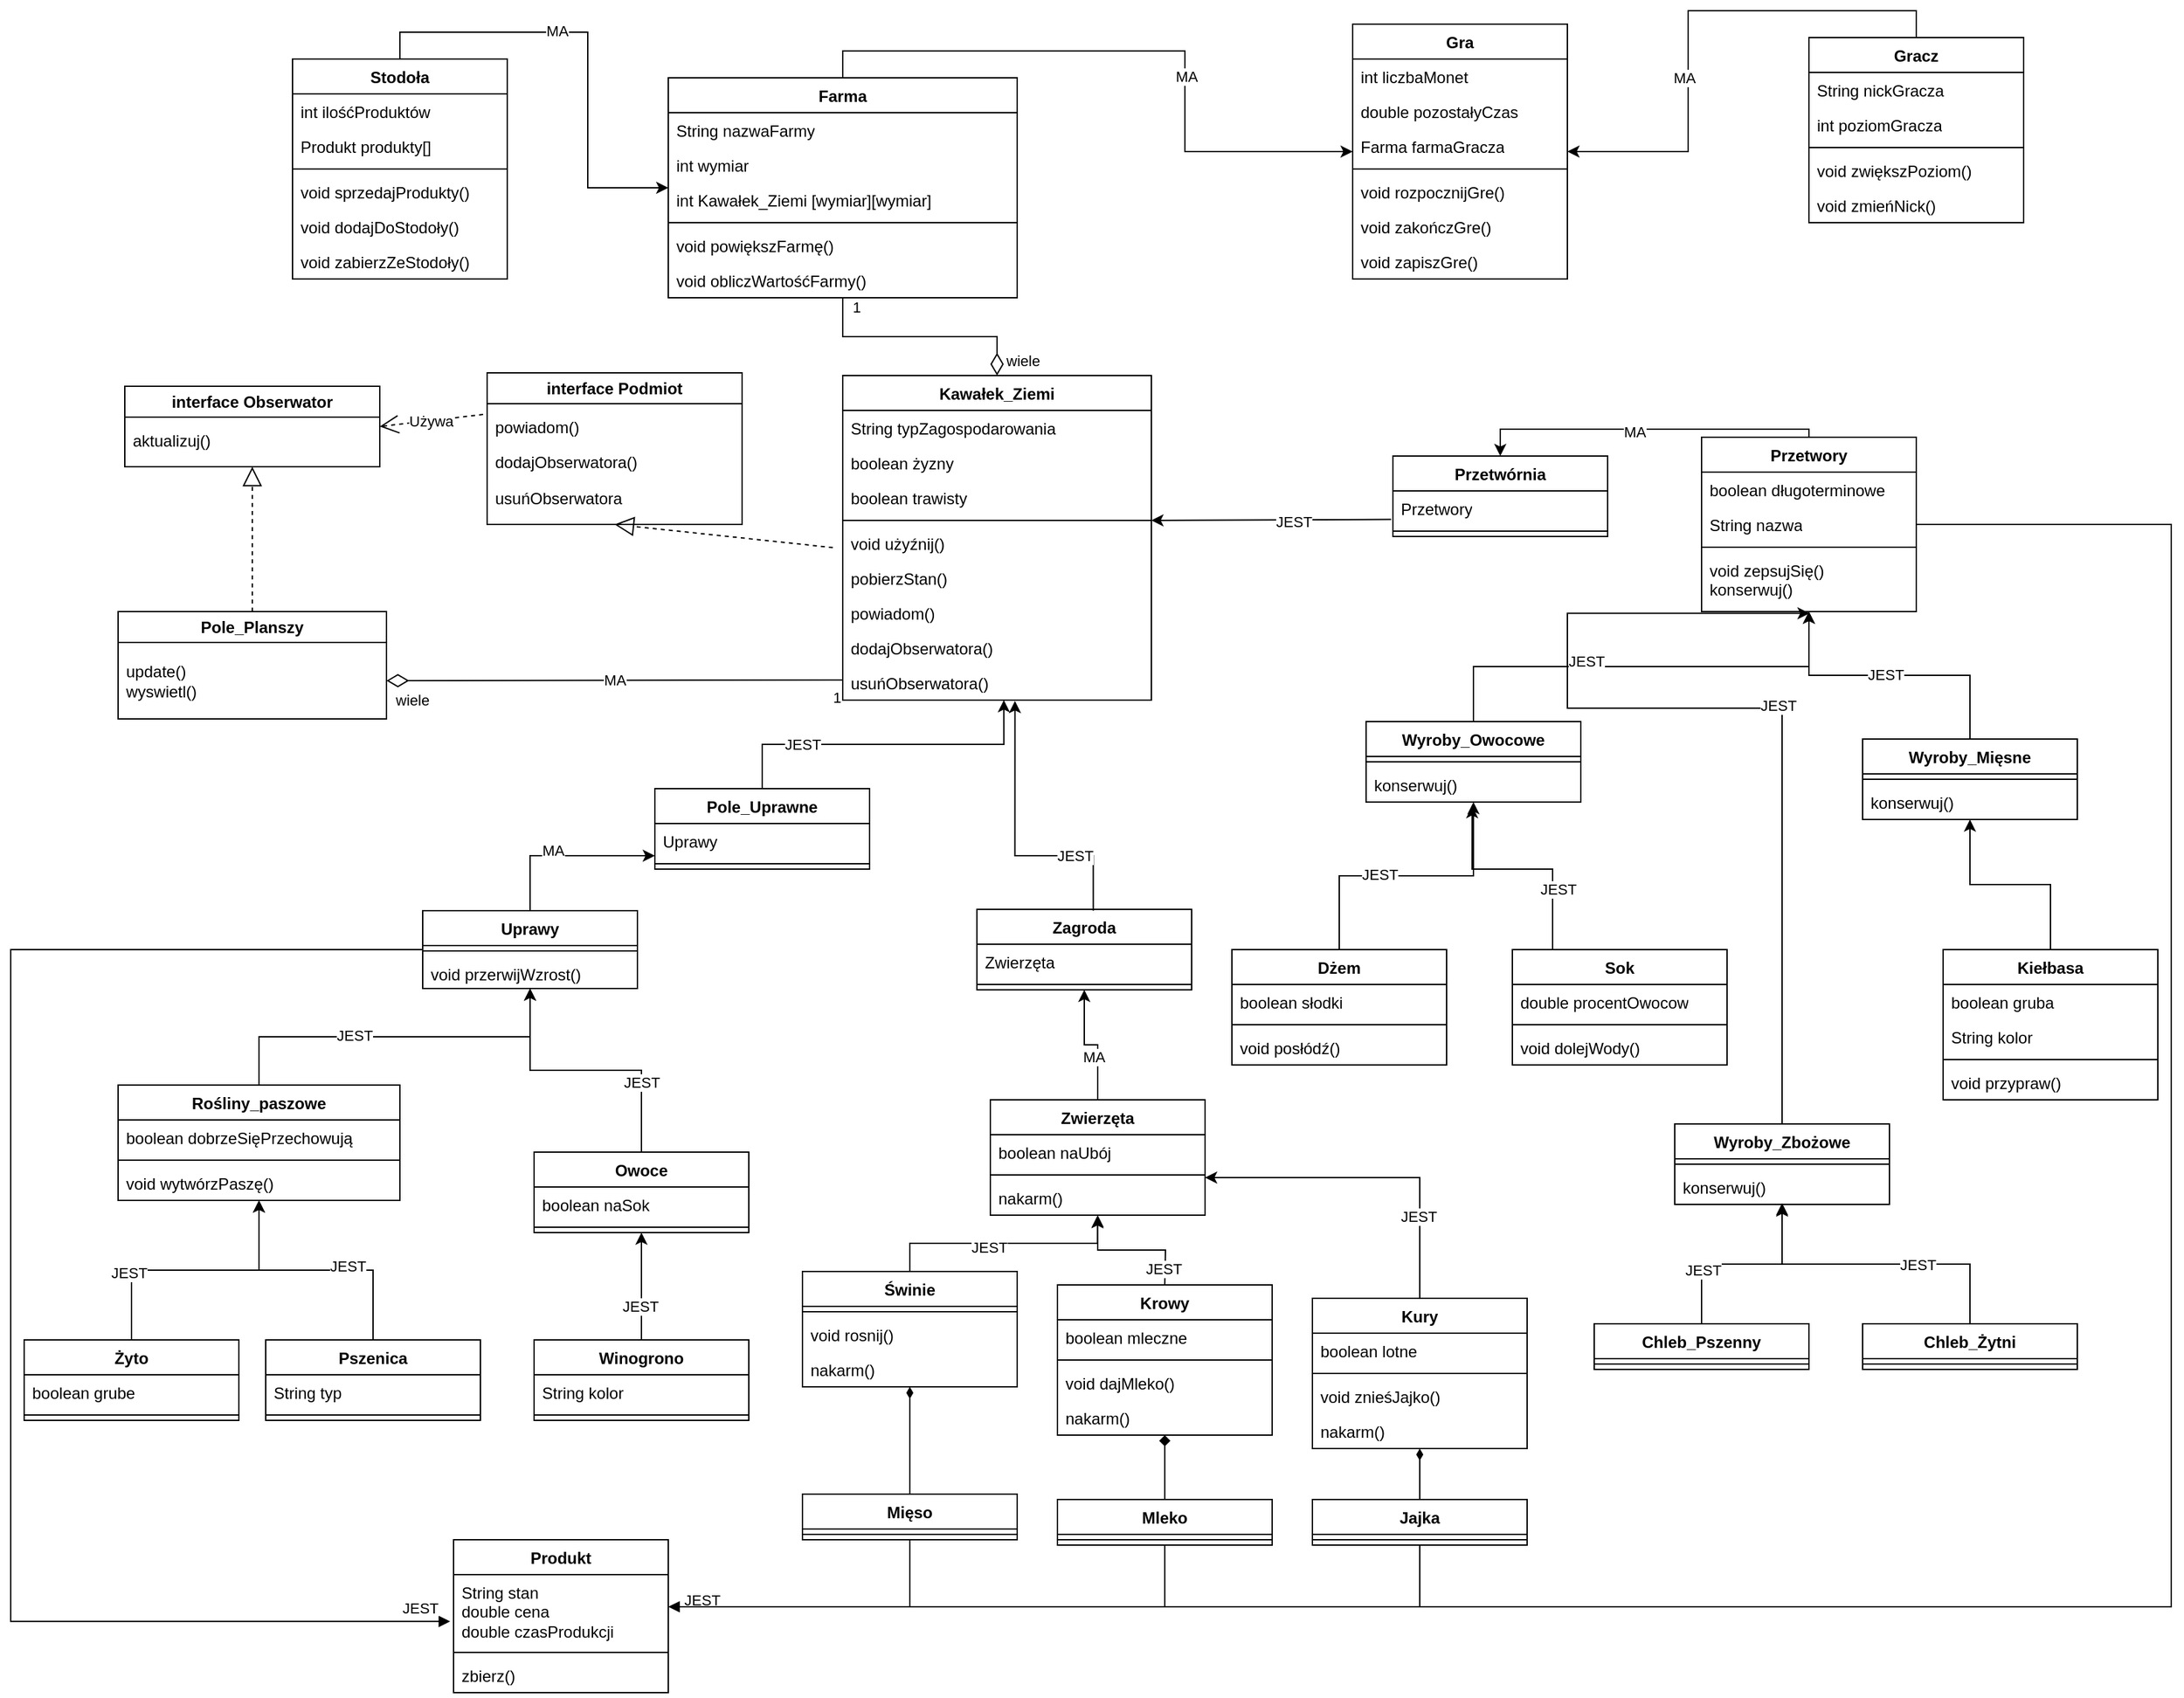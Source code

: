 <mxfile version="22.1.7" type="device">
  <diagram id="C5RBs43oDa-KdzZeNtuy" name="Page-1">
    <mxGraphModel dx="2471" dy="822" grid="1" gridSize="10" guides="1" tooltips="1" connect="1" arrows="1" fold="1" page="1" pageScale="1" pageWidth="827" pageHeight="1169" math="0" shadow="0">
      <root>
        <mxCell id="WIyWlLk6GJQsqaUBKTNV-0" />
        <mxCell id="WIyWlLk6GJQsqaUBKTNV-1" parent="WIyWlLk6GJQsqaUBKTNV-0" />
        <mxCell id="dOQW_SS5Ai5BMJESWrYq-0" value="Gra" style="swimlane;fontStyle=1;align=center;verticalAlign=top;childLayout=stackLayout;horizontal=1;startSize=26;horizontalStack=0;resizeParent=1;resizeParentMax=0;resizeLast=0;collapsible=1;marginBottom=0;whiteSpace=wrap;html=1;" parent="WIyWlLk6GJQsqaUBKTNV-1" vertex="1">
          <mxGeometry x="200" y="30" width="160" height="190" as="geometry" />
        </mxCell>
        <mxCell id="dOQW_SS5Ai5BMJESWrYq-1" value="int liczbaMonet&lt;br&gt;" style="text;strokeColor=none;fillColor=none;align=left;verticalAlign=top;spacingLeft=4;spacingRight=4;overflow=hidden;rotatable=0;points=[[0,0.5],[1,0.5]];portConstraint=eastwest;whiteSpace=wrap;html=1;" parent="dOQW_SS5Ai5BMJESWrYq-0" vertex="1">
          <mxGeometry y="26" width="160" height="26" as="geometry" />
        </mxCell>
        <mxCell id="dOQW_SS5Ai5BMJESWrYq-4" value="double pozostałyCzas" style="text;strokeColor=none;fillColor=none;align=left;verticalAlign=top;spacingLeft=4;spacingRight=4;overflow=hidden;rotatable=0;points=[[0,0.5],[1,0.5]];portConstraint=eastwest;whiteSpace=wrap;html=1;" parent="dOQW_SS5Ai5BMJESWrYq-0" vertex="1">
          <mxGeometry y="52" width="160" height="26" as="geometry" />
        </mxCell>
        <mxCell id="dOQW_SS5Ai5BMJESWrYq-5" value="Farma farmaGracza" style="text;strokeColor=none;fillColor=none;align=left;verticalAlign=top;spacingLeft=4;spacingRight=4;overflow=hidden;rotatable=0;points=[[0,0.5],[1,0.5]];portConstraint=eastwest;whiteSpace=wrap;html=1;" parent="dOQW_SS5Ai5BMJESWrYq-0" vertex="1">
          <mxGeometry y="78" width="160" height="26" as="geometry" />
        </mxCell>
        <mxCell id="dOQW_SS5Ai5BMJESWrYq-2" value="" style="line;strokeWidth=1;fillColor=none;align=left;verticalAlign=middle;spacingTop=-1;spacingLeft=3;spacingRight=3;rotatable=0;labelPosition=right;points=[];portConstraint=eastwest;strokeColor=inherit;" parent="dOQW_SS5Ai5BMJESWrYq-0" vertex="1">
          <mxGeometry y="104" width="160" height="8" as="geometry" />
        </mxCell>
        <mxCell id="dOQW_SS5Ai5BMJESWrYq-3" value="void rozpocznijGre()" style="text;strokeColor=none;fillColor=none;align=left;verticalAlign=top;spacingLeft=4;spacingRight=4;overflow=hidden;rotatable=0;points=[[0,0.5],[1,0.5]];portConstraint=eastwest;whiteSpace=wrap;html=1;" parent="dOQW_SS5Ai5BMJESWrYq-0" vertex="1">
          <mxGeometry y="112" width="160" height="26" as="geometry" />
        </mxCell>
        <mxCell id="dOQW_SS5Ai5BMJESWrYq-14" value="void zakończGre()" style="text;strokeColor=none;fillColor=none;align=left;verticalAlign=top;spacingLeft=4;spacingRight=4;overflow=hidden;rotatable=0;points=[[0,0.5],[1,0.5]];portConstraint=eastwest;whiteSpace=wrap;html=1;" parent="dOQW_SS5Ai5BMJESWrYq-0" vertex="1">
          <mxGeometry y="138" width="160" height="26" as="geometry" />
        </mxCell>
        <mxCell id="dOQW_SS5Ai5BMJESWrYq-15" value="void zapiszGre()" style="text;strokeColor=none;fillColor=none;align=left;verticalAlign=top;spacingLeft=4;spacingRight=4;overflow=hidden;rotatable=0;points=[[0,0.5],[1,0.5]];portConstraint=eastwest;whiteSpace=wrap;html=1;" parent="dOQW_SS5Ai5BMJESWrYq-0" vertex="1">
          <mxGeometry y="164" width="160" height="26" as="geometry" />
        </mxCell>
        <mxCell id="dOQW_SS5Ai5BMJESWrYq-10" style="edgeStyle=orthogonalEdgeStyle;rounded=0;orthogonalLoop=1;jettySize=auto;html=1;exitX=0.5;exitY=0;exitDx=0;exitDy=0;" parent="WIyWlLk6GJQsqaUBKTNV-1" source="dOQW_SS5Ai5BMJESWrYq-6" target="dOQW_SS5Ai5BMJESWrYq-0" edge="1">
          <mxGeometry relative="1" as="geometry" />
        </mxCell>
        <mxCell id="dOQW_SS5Ai5BMJESWrYq-61" value="MA" style="edgeLabel;html=1;align=center;verticalAlign=middle;resizable=0;points=[];" parent="dOQW_SS5Ai5BMJESWrYq-10" vertex="1" connectable="0">
          <mxGeometry x="0.243" y="-3" relative="1" as="geometry">
            <mxPoint as="offset" />
          </mxGeometry>
        </mxCell>
        <mxCell id="dOQW_SS5Ai5BMJESWrYq-6" value="Gracz" style="swimlane;fontStyle=1;align=center;verticalAlign=top;childLayout=stackLayout;horizontal=1;startSize=26;horizontalStack=0;resizeParent=1;resizeParentMax=0;resizeLast=0;collapsible=1;marginBottom=0;whiteSpace=wrap;html=1;" parent="WIyWlLk6GJQsqaUBKTNV-1" vertex="1">
          <mxGeometry x="540" y="40" width="160" height="138" as="geometry" />
        </mxCell>
        <mxCell id="dOQW_SS5Ai5BMJESWrYq-7" value="String nickGracza" style="text;strokeColor=none;fillColor=none;align=left;verticalAlign=top;spacingLeft=4;spacingRight=4;overflow=hidden;rotatable=0;points=[[0,0.5],[1,0.5]];portConstraint=eastwest;whiteSpace=wrap;html=1;" parent="dOQW_SS5Ai5BMJESWrYq-6" vertex="1">
          <mxGeometry y="26" width="160" height="26" as="geometry" />
        </mxCell>
        <mxCell id="dOQW_SS5Ai5BMJESWrYq-11" value="int poziomGracza" style="text;strokeColor=none;fillColor=none;align=left;verticalAlign=top;spacingLeft=4;spacingRight=4;overflow=hidden;rotatable=0;points=[[0,0.5],[1,0.5]];portConstraint=eastwest;whiteSpace=wrap;html=1;" parent="dOQW_SS5Ai5BMJESWrYq-6" vertex="1">
          <mxGeometry y="52" width="160" height="26" as="geometry" />
        </mxCell>
        <mxCell id="dOQW_SS5Ai5BMJESWrYq-8" value="" style="line;strokeWidth=1;fillColor=none;align=left;verticalAlign=middle;spacingTop=-1;spacingLeft=3;spacingRight=3;rotatable=0;labelPosition=right;points=[];portConstraint=eastwest;strokeColor=inherit;" parent="dOQW_SS5Ai5BMJESWrYq-6" vertex="1">
          <mxGeometry y="78" width="160" height="8" as="geometry" />
        </mxCell>
        <mxCell id="dOQW_SS5Ai5BMJESWrYq-9" value="void zwiększPoziom()" style="text;strokeColor=none;fillColor=none;align=left;verticalAlign=top;spacingLeft=4;spacingRight=4;overflow=hidden;rotatable=0;points=[[0,0.5],[1,0.5]];portConstraint=eastwest;whiteSpace=wrap;html=1;" parent="dOQW_SS5Ai5BMJESWrYq-6" vertex="1">
          <mxGeometry y="86" width="160" height="26" as="geometry" />
        </mxCell>
        <mxCell id="dOQW_SS5Ai5BMJESWrYq-29" value="void zmieńNick()" style="text;strokeColor=none;fillColor=none;align=left;verticalAlign=top;spacingLeft=4;spacingRight=4;overflow=hidden;rotatable=0;points=[[0,0.5],[1,0.5]];portConstraint=eastwest;whiteSpace=wrap;html=1;" parent="dOQW_SS5Ai5BMJESWrYq-6" vertex="1">
          <mxGeometry y="112" width="160" height="26" as="geometry" />
        </mxCell>
        <mxCell id="dOQW_SS5Ai5BMJESWrYq-20" style="edgeStyle=orthogonalEdgeStyle;rounded=0;orthogonalLoop=1;jettySize=auto;html=1;exitX=0.5;exitY=0;exitDx=0;exitDy=0;" parent="WIyWlLk6GJQsqaUBKTNV-1" source="dOQW_SS5Ai5BMJESWrYq-16" target="dOQW_SS5Ai5BMJESWrYq-0" edge="1">
          <mxGeometry relative="1" as="geometry" />
        </mxCell>
        <mxCell id="dOQW_SS5Ai5BMJESWrYq-60" value="MA" style="edgeLabel;html=1;align=center;verticalAlign=middle;resizable=0;points=[];" parent="dOQW_SS5Ai5BMJESWrYq-20" vertex="1" connectable="0">
          <mxGeometry x="0.238" y="1" relative="1" as="geometry">
            <mxPoint as="offset" />
          </mxGeometry>
        </mxCell>
        <mxCell id="dOQW_SS5Ai5BMJESWrYq-16" value="Farma" style="swimlane;fontStyle=1;align=center;verticalAlign=top;childLayout=stackLayout;horizontal=1;startSize=26;horizontalStack=0;resizeParent=1;resizeParentMax=0;resizeLast=0;collapsible=1;marginBottom=0;whiteSpace=wrap;html=1;" parent="WIyWlLk6GJQsqaUBKTNV-1" vertex="1">
          <mxGeometry x="-310" y="70" width="260" height="164" as="geometry" />
        </mxCell>
        <mxCell id="dOQW_SS5Ai5BMJESWrYq-17" value="String nazwaFarmy" style="text;strokeColor=none;fillColor=none;align=left;verticalAlign=top;spacingLeft=4;spacingRight=4;overflow=hidden;rotatable=0;points=[[0,0.5],[1,0.5]];portConstraint=eastwest;whiteSpace=wrap;html=1;" parent="dOQW_SS5Ai5BMJESWrYq-16" vertex="1">
          <mxGeometry y="26" width="260" height="26" as="geometry" />
        </mxCell>
        <mxCell id="dOQW_SS5Ai5BMJESWrYq-27" value="int wymiar" style="text;strokeColor=none;fillColor=none;align=left;verticalAlign=top;spacingLeft=4;spacingRight=4;overflow=hidden;rotatable=0;points=[[0,0.5],[1,0.5]];portConstraint=eastwest;whiteSpace=wrap;html=1;" parent="dOQW_SS5Ai5BMJESWrYq-16" vertex="1">
          <mxGeometry y="52" width="260" height="26" as="geometry" />
        </mxCell>
        <mxCell id="dOQW_SS5Ai5BMJESWrYq-28" value="int Kawałek_Ziemi [wymiar][wymiar]" style="text;strokeColor=none;fillColor=none;align=left;verticalAlign=top;spacingLeft=4;spacingRight=4;overflow=hidden;rotatable=0;points=[[0,0.5],[1,0.5]];portConstraint=eastwest;whiteSpace=wrap;html=1;" parent="dOQW_SS5Ai5BMJESWrYq-16" vertex="1">
          <mxGeometry y="78" width="260" height="26" as="geometry" />
        </mxCell>
        <mxCell id="dOQW_SS5Ai5BMJESWrYq-18" value="" style="line;strokeWidth=1;fillColor=none;align=left;verticalAlign=middle;spacingTop=-1;spacingLeft=3;spacingRight=3;rotatable=0;labelPosition=right;points=[];portConstraint=eastwest;strokeColor=inherit;" parent="dOQW_SS5Ai5BMJESWrYq-16" vertex="1">
          <mxGeometry y="104" width="260" height="8" as="geometry" />
        </mxCell>
        <mxCell id="dOQW_SS5Ai5BMJESWrYq-19" value="void powiększFarmę()" style="text;strokeColor=none;fillColor=none;align=left;verticalAlign=top;spacingLeft=4;spacingRight=4;overflow=hidden;rotatable=0;points=[[0,0.5],[1,0.5]];portConstraint=eastwest;whiteSpace=wrap;html=1;" parent="dOQW_SS5Ai5BMJESWrYq-16" vertex="1">
          <mxGeometry y="112" width="260" height="26" as="geometry" />
        </mxCell>
        <mxCell id="dOQW_SS5Ai5BMJESWrYq-43" value="void obliczWartośćFarmy()" style="text;strokeColor=none;fillColor=none;align=left;verticalAlign=top;spacingLeft=4;spacingRight=4;overflow=hidden;rotatable=0;points=[[0,0.5],[1,0.5]];portConstraint=eastwest;whiteSpace=wrap;html=1;" parent="dOQW_SS5Ai5BMJESWrYq-16" vertex="1">
          <mxGeometry y="138" width="260" height="26" as="geometry" />
        </mxCell>
        <mxCell id="dOQW_SS5Ai5BMJESWrYq-22" value="Kawałek_Ziemi" style="swimlane;fontStyle=1;align=center;verticalAlign=top;childLayout=stackLayout;horizontal=1;startSize=26;horizontalStack=0;resizeParent=1;resizeParentMax=0;resizeLast=0;collapsible=1;marginBottom=0;whiteSpace=wrap;html=1;" parent="WIyWlLk6GJQsqaUBKTNV-1" vertex="1">
          <mxGeometry x="-180" y="292" width="230" height="242" as="geometry">
            <mxRectangle x="-180" y="292" width="130" height="30" as="alternateBounds" />
          </mxGeometry>
        </mxCell>
        <mxCell id="dOQW_SS5Ai5BMJESWrYq-23" value="String typZagospodarowania" style="text;strokeColor=none;fillColor=none;align=left;verticalAlign=top;spacingLeft=4;spacingRight=4;overflow=hidden;rotatable=0;points=[[0,0.5],[1,0.5]];portConstraint=eastwest;whiteSpace=wrap;html=1;" parent="dOQW_SS5Ai5BMJESWrYq-22" vertex="1">
          <mxGeometry y="26" width="230" height="26" as="geometry" />
        </mxCell>
        <mxCell id="dOQW_SS5Ai5BMJESWrYq-46" value="boolean żyzny" style="text;strokeColor=none;fillColor=none;align=left;verticalAlign=top;spacingLeft=4;spacingRight=4;overflow=hidden;rotatable=0;points=[[0,0.5],[1,0.5]];portConstraint=eastwest;whiteSpace=wrap;html=1;" parent="dOQW_SS5Ai5BMJESWrYq-22" vertex="1">
          <mxGeometry y="52" width="230" height="26" as="geometry" />
        </mxCell>
        <mxCell id="dOQW_SS5Ai5BMJESWrYq-47" value="boolean trawisty" style="text;strokeColor=none;fillColor=none;align=left;verticalAlign=top;spacingLeft=4;spacingRight=4;overflow=hidden;rotatable=0;points=[[0,0.5],[1,0.5]];portConstraint=eastwest;whiteSpace=wrap;html=1;" parent="dOQW_SS5Ai5BMJESWrYq-22" vertex="1">
          <mxGeometry y="78" width="230" height="26" as="geometry" />
        </mxCell>
        <mxCell id="dOQW_SS5Ai5BMJESWrYq-24" value="" style="line;strokeWidth=1;fillColor=none;align=left;verticalAlign=middle;spacingTop=-1;spacingLeft=3;spacingRight=3;rotatable=0;labelPosition=right;points=[];portConstraint=eastwest;strokeColor=inherit;" parent="dOQW_SS5Ai5BMJESWrYq-22" vertex="1">
          <mxGeometry y="104" width="230" height="8" as="geometry" />
        </mxCell>
        <mxCell id="dOQW_SS5Ai5BMJESWrYq-25" value="void użyźnij()" style="text;strokeColor=none;fillColor=none;align=left;verticalAlign=top;spacingLeft=4;spacingRight=4;overflow=hidden;rotatable=0;points=[[0,0.5],[1,0.5]];portConstraint=eastwest;whiteSpace=wrap;html=1;" parent="dOQW_SS5Ai5BMJESWrYq-22" vertex="1">
          <mxGeometry y="112" width="230" height="26" as="geometry" />
        </mxCell>
        <mxCell id="dkT1YYxv3PDVJMTVkHqG-64" value="pobierzStan()" style="text;strokeColor=none;fillColor=none;align=left;verticalAlign=top;spacingLeft=4;spacingRight=4;overflow=hidden;rotatable=0;points=[[0,0.5],[1,0.5]];portConstraint=eastwest;whiteSpace=wrap;html=1;" parent="dOQW_SS5Ai5BMJESWrYq-22" vertex="1">
          <mxGeometry y="138" width="230" height="26" as="geometry" />
        </mxCell>
        <mxCell id="dkT1YYxv3PDVJMTVkHqG-92" value="powiadom()" style="text;strokeColor=none;fillColor=none;align=left;verticalAlign=top;spacingLeft=4;spacingRight=4;overflow=hidden;rotatable=0;points=[[0,0.5],[1,0.5]];portConstraint=eastwest;whiteSpace=wrap;html=1;" parent="dOQW_SS5Ai5BMJESWrYq-22" vertex="1">
          <mxGeometry y="164" width="230" height="26" as="geometry" />
        </mxCell>
        <mxCell id="dkT1YYxv3PDVJMTVkHqG-93" value="dodajObserwatora()" style="text;strokeColor=none;fillColor=none;align=left;verticalAlign=top;spacingLeft=4;spacingRight=4;overflow=hidden;rotatable=0;points=[[0,0.5],[1,0.5]];portConstraint=eastwest;whiteSpace=wrap;html=1;" parent="dOQW_SS5Ai5BMJESWrYq-22" vertex="1">
          <mxGeometry y="190" width="230" height="26" as="geometry" />
        </mxCell>
        <mxCell id="dkT1YYxv3PDVJMTVkHqG-94" value="usuńObserwatora()" style="text;strokeColor=none;fillColor=none;align=left;verticalAlign=top;spacingLeft=4;spacingRight=4;overflow=hidden;rotatable=0;points=[[0,0.5],[1,0.5]];portConstraint=eastwest;whiteSpace=wrap;html=1;" parent="dOQW_SS5Ai5BMJESWrYq-22" vertex="1">
          <mxGeometry y="216" width="230" height="26" as="geometry" />
        </mxCell>
        <mxCell id="dOQW_SS5Ai5BMJESWrYq-49" style="edgeStyle=orthogonalEdgeStyle;rounded=0;orthogonalLoop=1;jettySize=auto;html=1;exitX=0.5;exitY=0;exitDx=0;exitDy=0;" parent="WIyWlLk6GJQsqaUBKTNV-1" source="dOQW_SS5Ai5BMJESWrYq-30" target="dB6HYOWK608H92wd0mxm-13" edge="1">
          <mxGeometry relative="1" as="geometry">
            <Array as="points">
              <mxPoint x="-413" y="650" />
            </Array>
            <mxPoint x="-330" y="650" as="targetPoint" />
          </mxGeometry>
        </mxCell>
        <mxCell id="dOQW_SS5Ai5BMJESWrYq-62" value="MA" style="edgeLabel;html=1;align=center;verticalAlign=middle;resizable=0;points=[];" parent="dOQW_SS5Ai5BMJESWrYq-49" vertex="1" connectable="0">
          <mxGeometry x="-0.134" y="4" relative="1" as="geometry">
            <mxPoint as="offset" />
          </mxGeometry>
        </mxCell>
        <mxCell id="dOQW_SS5Ai5BMJESWrYq-30" value="Uprawy" style="swimlane;fontStyle=1;align=center;verticalAlign=top;childLayout=stackLayout;horizontal=1;startSize=26;horizontalStack=0;resizeParent=1;resizeParentMax=0;resizeLast=0;collapsible=1;marginBottom=0;whiteSpace=wrap;html=1;" parent="WIyWlLk6GJQsqaUBKTNV-1" vertex="1">
          <mxGeometry x="-493" y="691" width="160" height="58" as="geometry" />
        </mxCell>
        <mxCell id="dOQW_SS5Ai5BMJESWrYq-32" value="" style="line;strokeWidth=1;fillColor=none;align=left;verticalAlign=middle;spacingTop=-1;spacingLeft=3;spacingRight=3;rotatable=0;labelPosition=right;points=[];portConstraint=eastwest;strokeColor=inherit;" parent="dOQW_SS5Ai5BMJESWrYq-30" vertex="1">
          <mxGeometry y="26" width="160" height="8" as="geometry" />
        </mxCell>
        <mxCell id="dOQW_SS5Ai5BMJESWrYq-33" value="&lt;div&gt;void przerwijWzrost()&lt;/div&gt;" style="text;strokeColor=none;fillColor=none;align=left;verticalAlign=top;spacingLeft=4;spacingRight=4;overflow=hidden;rotatable=0;points=[[0,0.5],[1,0.5]];portConstraint=eastwest;whiteSpace=wrap;html=1;" parent="dOQW_SS5Ai5BMJESWrYq-30" vertex="1">
          <mxGeometry y="34" width="160" height="24" as="geometry" />
        </mxCell>
        <mxCell id="dOQW_SS5Ai5BMJESWrYq-50" style="edgeStyle=orthogonalEdgeStyle;rounded=0;orthogonalLoop=1;jettySize=auto;html=1;exitX=0.5;exitY=0;exitDx=0;exitDy=0;entryX=0.5;entryY=1;entryDx=0;entryDy=0;" parent="WIyWlLk6GJQsqaUBKTNV-1" source="dOQW_SS5Ai5BMJESWrYq-34" target="dB6HYOWK608H92wd0mxm-0" edge="1">
          <mxGeometry relative="1" as="geometry">
            <mxPoint x="-1.28" y="776.728" as="targetPoint" />
          </mxGeometry>
        </mxCell>
        <mxCell id="dOQW_SS5Ai5BMJESWrYq-64" value="MA" style="edgeLabel;html=1;align=center;verticalAlign=middle;resizable=0;points=[];" parent="dOQW_SS5Ai5BMJESWrYq-50" vertex="1" connectable="0">
          <mxGeometry x="-0.294" y="3" relative="1" as="geometry">
            <mxPoint as="offset" />
          </mxGeometry>
        </mxCell>
        <mxCell id="dOQW_SS5Ai5BMJESWrYq-34" value="Zwierzęta" style="swimlane;fontStyle=1;align=center;verticalAlign=top;childLayout=stackLayout;horizontal=1;startSize=26;horizontalStack=0;resizeParent=1;resizeParentMax=0;resizeLast=0;collapsible=1;marginBottom=0;whiteSpace=wrap;html=1;" parent="WIyWlLk6GJQsqaUBKTNV-1" vertex="1">
          <mxGeometry x="-70" y="832" width="160" height="86" as="geometry" />
        </mxCell>
        <mxCell id="dOQW_SS5Ai5BMJESWrYq-35" value="boolean naUbój" style="text;strokeColor=none;fillColor=none;align=left;verticalAlign=top;spacingLeft=4;spacingRight=4;overflow=hidden;rotatable=0;points=[[0,0.5],[1,0.5]];portConstraint=eastwest;whiteSpace=wrap;html=1;" parent="dOQW_SS5Ai5BMJESWrYq-34" vertex="1">
          <mxGeometry y="26" width="160" height="26" as="geometry" />
        </mxCell>
        <mxCell id="dOQW_SS5Ai5BMJESWrYq-36" value="" style="line;strokeWidth=1;fillColor=none;align=left;verticalAlign=middle;spacingTop=-1;spacingLeft=3;spacingRight=3;rotatable=0;labelPosition=right;points=[];portConstraint=eastwest;strokeColor=inherit;" parent="dOQW_SS5Ai5BMJESWrYq-34" vertex="1">
          <mxGeometry y="52" width="160" height="8" as="geometry" />
        </mxCell>
        <mxCell id="dOQW_SS5Ai5BMJESWrYq-37" value="nakarm()" style="text;strokeColor=none;fillColor=none;align=left;verticalAlign=top;spacingLeft=4;spacingRight=4;overflow=hidden;rotatable=0;points=[[0,0.5],[1,0.5]];portConstraint=eastwest;whiteSpace=wrap;html=1;" parent="dOQW_SS5Ai5BMJESWrYq-34" vertex="1">
          <mxGeometry y="60" width="160" height="26" as="geometry" />
        </mxCell>
        <mxCell id="dOQW_SS5Ai5BMJESWrYq-51" style="edgeStyle=orthogonalEdgeStyle;rounded=0;orthogonalLoop=1;jettySize=auto;html=1;exitX=0.5;exitY=0;exitDx=0;exitDy=0;entryX=0.5;entryY=0;entryDx=0;entryDy=0;" parent="WIyWlLk6GJQsqaUBKTNV-1" source="dOQW_SS5Ai5BMJESWrYq-38" target="dB6HYOWK608H92wd0mxm-6" edge="1">
          <mxGeometry relative="1" as="geometry">
            <mxPoint x="230" y="490" as="targetPoint" />
            <Array as="points">
              <mxPoint x="540" y="332" />
              <mxPoint x="310" y="332" />
            </Array>
          </mxGeometry>
        </mxCell>
        <mxCell id="dOQW_SS5Ai5BMJESWrYq-63" value="MA" style="edgeLabel;html=1;align=center;verticalAlign=middle;resizable=0;points=[];" parent="dOQW_SS5Ai5BMJESWrYq-51" vertex="1" connectable="0">
          <mxGeometry x="0.066" y="2" relative="1" as="geometry">
            <mxPoint as="offset" />
          </mxGeometry>
        </mxCell>
        <mxCell id="dOQW_SS5Ai5BMJESWrYq-38" value="Przetwory" style="swimlane;fontStyle=1;align=center;verticalAlign=top;childLayout=stackLayout;horizontal=1;startSize=26;horizontalStack=0;resizeParent=1;resizeParentMax=0;resizeLast=0;collapsible=1;marginBottom=0;whiteSpace=wrap;html=1;" parent="WIyWlLk6GJQsqaUBKTNV-1" vertex="1">
          <mxGeometry x="460" y="338" width="160" height="130" as="geometry" />
        </mxCell>
        <mxCell id="dOQW_SS5Ai5BMJESWrYq-39" value="boolean długoterminowe" style="text;strokeColor=none;fillColor=none;align=left;verticalAlign=top;spacingLeft=4;spacingRight=4;overflow=hidden;rotatable=0;points=[[0,0.5],[1,0.5]];portConstraint=eastwest;whiteSpace=wrap;html=1;" parent="dOQW_SS5Ai5BMJESWrYq-38" vertex="1">
          <mxGeometry y="26" width="160" height="26" as="geometry" />
        </mxCell>
        <mxCell id="dOQW_SS5Ai5BMJESWrYq-123" value="String nazwa" style="text;strokeColor=none;fillColor=none;align=left;verticalAlign=top;spacingLeft=4;spacingRight=4;overflow=hidden;rotatable=0;points=[[0,0.5],[1,0.5]];portConstraint=eastwest;whiteSpace=wrap;html=1;" parent="dOQW_SS5Ai5BMJESWrYq-38" vertex="1">
          <mxGeometry y="52" width="160" height="26" as="geometry" />
        </mxCell>
        <mxCell id="dOQW_SS5Ai5BMJESWrYq-40" value="" style="line;strokeWidth=1;fillColor=none;align=left;verticalAlign=middle;spacingTop=-1;spacingLeft=3;spacingRight=3;rotatable=0;labelPosition=right;points=[];portConstraint=eastwest;strokeColor=inherit;" parent="dOQW_SS5Ai5BMJESWrYq-38" vertex="1">
          <mxGeometry y="78" width="160" height="8" as="geometry" />
        </mxCell>
        <mxCell id="dOQW_SS5Ai5BMJESWrYq-41" value="&lt;div&gt;void zepsujSię()&lt;/div&gt;&lt;div&gt;konserwuj()&lt;br&gt;&lt;/div&gt;" style="text;strokeColor=none;fillColor=none;align=left;verticalAlign=top;spacingLeft=4;spacingRight=4;overflow=hidden;rotatable=0;points=[[0,0.5],[1,0.5]];portConstraint=eastwest;whiteSpace=wrap;html=1;" parent="dOQW_SS5Ai5BMJESWrYq-38" vertex="1">
          <mxGeometry y="86" width="160" height="44" as="geometry" />
        </mxCell>
        <mxCell id="dOQW_SS5Ai5BMJESWrYq-57" value="wiele" style="endArrow=none;html=1;endSize=12;startArrow=diamondThin;startSize=14;startFill=0;edgeStyle=orthogonalEdgeStyle;align=left;verticalAlign=bottom;rounded=0;endFill=0;" parent="WIyWlLk6GJQsqaUBKTNV-1" source="dOQW_SS5Ai5BMJESWrYq-22" target="dOQW_SS5Ai5BMJESWrYq-16" edge="1">
          <mxGeometry x="-0.977" y="-5" relative="1" as="geometry">
            <mxPoint x="70" y="310" as="sourcePoint" />
            <mxPoint x="230" y="310" as="targetPoint" />
            <mxPoint as="offset" />
          </mxGeometry>
        </mxCell>
        <mxCell id="dOQW_SS5Ai5BMJESWrYq-59" value="1" style="edgeLabel;html=1;align=center;verticalAlign=middle;resizable=0;points=[];" parent="dOQW_SS5Ai5BMJESWrYq-57" vertex="1" connectable="0">
          <mxGeometry x="0.833" relative="1" as="geometry">
            <mxPoint x="10" y="-8" as="offset" />
          </mxGeometry>
        </mxCell>
        <mxCell id="dOQW_SS5Ai5BMJESWrYq-71" style="edgeStyle=orthogonalEdgeStyle;rounded=0;orthogonalLoop=1;jettySize=auto;html=1;exitX=0.5;exitY=0;exitDx=0;exitDy=0;" parent="WIyWlLk6GJQsqaUBKTNV-1" source="dOQW_SS5Ai5BMJESWrYq-65" target="dOQW_SS5Ai5BMJESWrYq-16" edge="1">
          <mxGeometry relative="1" as="geometry" />
        </mxCell>
        <mxCell id="dOQW_SS5Ai5BMJESWrYq-72" value="MA" style="edgeLabel;html=1;align=center;verticalAlign=middle;resizable=0;points=[];" parent="dOQW_SS5Ai5BMJESWrYq-71" vertex="1" connectable="0">
          <mxGeometry x="-0.186" y="1" relative="1" as="geometry">
            <mxPoint as="offset" />
          </mxGeometry>
        </mxCell>
        <mxCell id="dOQW_SS5Ai5BMJESWrYq-65" value="Stodoła" style="swimlane;fontStyle=1;align=center;verticalAlign=top;childLayout=stackLayout;horizontal=1;startSize=26;horizontalStack=0;resizeParent=1;resizeParentMax=0;resizeLast=0;collapsible=1;marginBottom=0;whiteSpace=wrap;html=1;" parent="WIyWlLk6GJQsqaUBKTNV-1" vertex="1">
          <mxGeometry x="-590" y="56" width="160" height="164" as="geometry" />
        </mxCell>
        <mxCell id="dOQW_SS5Ai5BMJESWrYq-66" value="int ilośćProduktów" style="text;strokeColor=none;fillColor=none;align=left;verticalAlign=top;spacingLeft=4;spacingRight=4;overflow=hidden;rotatable=0;points=[[0,0.5],[1,0.5]];portConstraint=eastwest;whiteSpace=wrap;html=1;" parent="dOQW_SS5Ai5BMJESWrYq-65" vertex="1">
          <mxGeometry y="26" width="160" height="26" as="geometry" />
        </mxCell>
        <mxCell id="dOQW_SS5Ai5BMJESWrYq-73" value="Produkt produkty[]" style="text;strokeColor=none;fillColor=none;align=left;verticalAlign=top;spacingLeft=4;spacingRight=4;overflow=hidden;rotatable=0;points=[[0,0.5],[1,0.5]];portConstraint=eastwest;whiteSpace=wrap;html=1;" parent="dOQW_SS5Ai5BMJESWrYq-65" vertex="1">
          <mxGeometry y="52" width="160" height="26" as="geometry" />
        </mxCell>
        <mxCell id="dOQW_SS5Ai5BMJESWrYq-67" value="" style="line;strokeWidth=1;fillColor=none;align=left;verticalAlign=middle;spacingTop=-1;spacingLeft=3;spacingRight=3;rotatable=0;labelPosition=right;points=[];portConstraint=eastwest;strokeColor=inherit;" parent="dOQW_SS5Ai5BMJESWrYq-65" vertex="1">
          <mxGeometry y="78" width="160" height="8" as="geometry" />
        </mxCell>
        <mxCell id="dOQW_SS5Ai5BMJESWrYq-68" value="void sprzedajProdukty()" style="text;strokeColor=none;fillColor=none;align=left;verticalAlign=top;spacingLeft=4;spacingRight=4;overflow=hidden;rotatable=0;points=[[0,0.5],[1,0.5]];portConstraint=eastwest;whiteSpace=wrap;html=1;" parent="dOQW_SS5Ai5BMJESWrYq-65" vertex="1">
          <mxGeometry y="86" width="160" height="26" as="geometry" />
        </mxCell>
        <mxCell id="dOQW_SS5Ai5BMJESWrYq-69" value="void dodajDoStodoły()" style="text;strokeColor=none;fillColor=none;align=left;verticalAlign=top;spacingLeft=4;spacingRight=4;overflow=hidden;rotatable=0;points=[[0,0.5],[1,0.5]];portConstraint=eastwest;whiteSpace=wrap;html=1;" parent="dOQW_SS5Ai5BMJESWrYq-65" vertex="1">
          <mxGeometry y="112" width="160" height="26" as="geometry" />
        </mxCell>
        <mxCell id="dOQW_SS5Ai5BMJESWrYq-70" value="void zabierzZeStodoły()" style="text;strokeColor=none;fillColor=none;align=left;verticalAlign=top;spacingLeft=4;spacingRight=4;overflow=hidden;rotatable=0;points=[[0,0.5],[1,0.5]];portConstraint=eastwest;whiteSpace=wrap;html=1;" parent="dOQW_SS5Ai5BMJESWrYq-65" vertex="1">
          <mxGeometry y="138" width="160" height="26" as="geometry" />
        </mxCell>
        <mxCell id="dOQW_SS5Ai5BMJESWrYq-86" style="edgeStyle=orthogonalEdgeStyle;rounded=0;orthogonalLoop=1;jettySize=auto;html=1;exitX=0.5;exitY=0;exitDx=0;exitDy=0;" parent="WIyWlLk6GJQsqaUBKTNV-1" source="dOQW_SS5Ai5BMJESWrYq-74" target="dOQW_SS5Ai5BMJESWrYq-30" edge="1">
          <mxGeometry relative="1" as="geometry" />
        </mxCell>
        <mxCell id="dOQW_SS5Ai5BMJESWrYq-105" value="JEST" style="edgeLabel;html=1;align=center;verticalAlign=middle;resizable=0;points=[];" parent="dOQW_SS5Ai5BMJESWrYq-86" vertex="1" connectable="0">
          <mxGeometry x="-0.223" y="1" relative="1" as="geometry">
            <mxPoint as="offset" />
          </mxGeometry>
        </mxCell>
        <mxCell id="dOQW_SS5Ai5BMJESWrYq-74" value="Rośliny_paszowe" style="swimlane;fontStyle=1;align=center;verticalAlign=top;childLayout=stackLayout;horizontal=1;startSize=26;horizontalStack=0;resizeParent=1;resizeParentMax=0;resizeLast=0;collapsible=1;marginBottom=0;whiteSpace=wrap;html=1;" parent="WIyWlLk6GJQsqaUBKTNV-1" vertex="1">
          <mxGeometry x="-720" y="821" width="210" height="86" as="geometry" />
        </mxCell>
        <mxCell id="dOQW_SS5Ai5BMJESWrYq-75" value="boolean dobrzeSięPrzechowują" style="text;strokeColor=none;fillColor=none;align=left;verticalAlign=top;spacingLeft=4;spacingRight=4;overflow=hidden;rotatable=0;points=[[0,0.5],[1,0.5]];portConstraint=eastwest;whiteSpace=wrap;html=1;" parent="dOQW_SS5Ai5BMJESWrYq-74" vertex="1">
          <mxGeometry y="26" width="210" height="26" as="geometry" />
        </mxCell>
        <mxCell id="dOQW_SS5Ai5BMJESWrYq-76" value="" style="line;strokeWidth=1;fillColor=none;align=left;verticalAlign=middle;spacingTop=-1;spacingLeft=3;spacingRight=3;rotatable=0;labelPosition=right;points=[];portConstraint=eastwest;strokeColor=inherit;" parent="dOQW_SS5Ai5BMJESWrYq-74" vertex="1">
          <mxGeometry y="52" width="210" height="8" as="geometry" />
        </mxCell>
        <mxCell id="dOQW_SS5Ai5BMJESWrYq-143" value="void wytwórzPaszę()" style="text;strokeColor=none;fillColor=none;align=left;verticalAlign=top;spacingLeft=4;spacingRight=4;overflow=hidden;rotatable=0;points=[[0,0.5],[1,0.5]];portConstraint=eastwest;whiteSpace=wrap;html=1;" parent="dOQW_SS5Ai5BMJESWrYq-74" vertex="1">
          <mxGeometry y="60" width="210" height="26" as="geometry" />
        </mxCell>
        <mxCell id="dOQW_SS5Ai5BMJESWrYq-87" style="edgeStyle=orthogonalEdgeStyle;rounded=0;orthogonalLoop=1;jettySize=auto;html=1;exitX=0.5;exitY=0;exitDx=0;exitDy=0;" parent="WIyWlLk6GJQsqaUBKTNV-1" source="dOQW_SS5Ai5BMJESWrYq-82" target="dOQW_SS5Ai5BMJESWrYq-30" edge="1">
          <mxGeometry relative="1" as="geometry" />
        </mxCell>
        <mxCell id="dOQW_SS5Ai5BMJESWrYq-106" value="JEST" style="edgeLabel;html=1;align=center;verticalAlign=middle;resizable=0;points=[];" parent="dOQW_SS5Ai5BMJESWrYq-87" vertex="1" connectable="0">
          <mxGeometry x="-0.491" relative="1" as="geometry">
            <mxPoint as="offset" />
          </mxGeometry>
        </mxCell>
        <mxCell id="dOQW_SS5Ai5BMJESWrYq-82" value="Owoce" style="swimlane;fontStyle=1;align=center;verticalAlign=top;childLayout=stackLayout;horizontal=1;startSize=26;horizontalStack=0;resizeParent=1;resizeParentMax=0;resizeLast=0;collapsible=1;marginBottom=0;whiteSpace=wrap;html=1;" parent="WIyWlLk6GJQsqaUBKTNV-1" vertex="1">
          <mxGeometry x="-410" y="871" width="160" height="60" as="geometry" />
        </mxCell>
        <mxCell id="dOQW_SS5Ai5BMJESWrYq-83" value="boolean naSok" style="text;strokeColor=none;fillColor=none;align=left;verticalAlign=top;spacingLeft=4;spacingRight=4;overflow=hidden;rotatable=0;points=[[0,0.5],[1,0.5]];portConstraint=eastwest;whiteSpace=wrap;html=1;" parent="dOQW_SS5Ai5BMJESWrYq-82" vertex="1">
          <mxGeometry y="26" width="160" height="26" as="geometry" />
        </mxCell>
        <mxCell id="dOQW_SS5Ai5BMJESWrYq-84" value="" style="line;strokeWidth=1;fillColor=none;align=left;verticalAlign=middle;spacingTop=-1;spacingLeft=3;spacingRight=3;rotatable=0;labelPosition=right;points=[];portConstraint=eastwest;strokeColor=inherit;" parent="dOQW_SS5Ai5BMJESWrYq-82" vertex="1">
          <mxGeometry y="52" width="160" height="8" as="geometry" />
        </mxCell>
        <mxCell id="dOQW_SS5Ai5BMJESWrYq-103" style="edgeStyle=orthogonalEdgeStyle;rounded=0;orthogonalLoop=1;jettySize=auto;html=1;exitX=0.5;exitY=0;exitDx=0;exitDy=0;" parent="WIyWlLk6GJQsqaUBKTNV-1" target="dOQW_SS5Ai5BMJESWrYq-34" edge="1">
          <mxGeometry relative="1" as="geometry">
            <mxPoint x="60" y="970" as="sourcePoint" />
          </mxGeometry>
        </mxCell>
        <mxCell id="dOQW_SS5Ai5BMJESWrYq-108" value="JEST" style="edgeLabel;html=1;align=center;verticalAlign=middle;resizable=0;points=[];" parent="dOQW_SS5Ai5BMJESWrYq-103" vertex="1" connectable="0">
          <mxGeometry x="-0.763" y="1" relative="1" as="geometry">
            <mxPoint as="offset" />
          </mxGeometry>
        </mxCell>
        <mxCell id="dOQW_SS5Ai5BMJESWrYq-104" style="edgeStyle=orthogonalEdgeStyle;rounded=0;orthogonalLoop=1;jettySize=auto;html=1;exitX=0.5;exitY=0;exitDx=0;exitDy=0;" parent="WIyWlLk6GJQsqaUBKTNV-1" source="dOQW_SS5Ai5BMJESWrYq-98" target="dOQW_SS5Ai5BMJESWrYq-34" edge="1">
          <mxGeometry relative="1" as="geometry">
            <Array as="points">
              <mxPoint x="250" y="890" />
              <mxPoint x="10" y="890" />
            </Array>
          </mxGeometry>
        </mxCell>
        <mxCell id="dOQW_SS5Ai5BMJESWrYq-109" value="JEST" style="edgeLabel;html=1;align=center;verticalAlign=middle;resizable=0;points=[];" parent="dOQW_SS5Ai5BMJESWrYq-104" vertex="1" connectable="0">
          <mxGeometry x="-0.508" y="1" relative="1" as="geometry">
            <mxPoint as="offset" />
          </mxGeometry>
        </mxCell>
        <mxCell id="dB6HYOWK608H92wd0mxm-32" value="" style="edgeStyle=orthogonalEdgeStyle;rounded=0;orthogonalLoop=1;jettySize=auto;html=1;startArrow=diamondThin;startFill=1;endArrow=none;endFill=0;" parent="WIyWlLk6GJQsqaUBKTNV-1" source="dOQW_SS5Ai5BMJESWrYq-98" target="dB6HYOWK608H92wd0mxm-27" edge="1">
          <mxGeometry relative="1" as="geometry" />
        </mxCell>
        <mxCell id="dOQW_SS5Ai5BMJESWrYq-98" value="Kury" style="swimlane;fontStyle=1;align=center;verticalAlign=top;childLayout=stackLayout;horizontal=1;startSize=26;horizontalStack=0;resizeParent=1;resizeParentMax=0;resizeLast=0;collapsible=1;marginBottom=0;whiteSpace=wrap;html=1;" parent="WIyWlLk6GJQsqaUBKTNV-1" vertex="1">
          <mxGeometry x="170" y="980" width="160" height="112" as="geometry" />
        </mxCell>
        <mxCell id="dOQW_SS5Ai5BMJESWrYq-99" value="boolean lotne" style="text;strokeColor=none;fillColor=none;align=left;verticalAlign=top;spacingLeft=4;spacingRight=4;overflow=hidden;rotatable=0;points=[[0,0.5],[1,0.5]];portConstraint=eastwest;whiteSpace=wrap;html=1;" parent="dOQW_SS5Ai5BMJESWrYq-98" vertex="1">
          <mxGeometry y="26" width="160" height="26" as="geometry" />
        </mxCell>
        <mxCell id="dOQW_SS5Ai5BMJESWrYq-100" value="" style="line;strokeWidth=1;fillColor=none;align=left;verticalAlign=middle;spacingTop=-1;spacingLeft=3;spacingRight=3;rotatable=0;labelPosition=right;points=[];portConstraint=eastwest;strokeColor=inherit;" parent="dOQW_SS5Ai5BMJESWrYq-98" vertex="1">
          <mxGeometry y="52" width="160" height="8" as="geometry" />
        </mxCell>
        <mxCell id="dOQW_SS5Ai5BMJESWrYq-101" value="void znieśJajko()" style="text;strokeColor=none;fillColor=none;align=left;verticalAlign=top;spacingLeft=4;spacingRight=4;overflow=hidden;rotatable=0;points=[[0,0.5],[1,0.5]];portConstraint=eastwest;whiteSpace=wrap;html=1;" parent="dOQW_SS5Ai5BMJESWrYq-98" vertex="1">
          <mxGeometry y="60" width="160" height="26" as="geometry" />
        </mxCell>
        <mxCell id="dOQW_SS5Ai5BMJESWrYq-134" value="nakarm()" style="text;strokeColor=none;fillColor=none;align=left;verticalAlign=top;spacingLeft=4;spacingRight=4;overflow=hidden;rotatable=0;points=[[0,0.5],[1,0.5]];portConstraint=eastwest;whiteSpace=wrap;html=1;" parent="dOQW_SS5Ai5BMJESWrYq-98" vertex="1">
          <mxGeometry y="86" width="160" height="26" as="geometry" />
        </mxCell>
        <mxCell id="dOQW_SS5Ai5BMJESWrYq-119" style="edgeStyle=orthogonalEdgeStyle;rounded=0;orthogonalLoop=1;jettySize=auto;html=1;exitX=0.5;exitY=0;exitDx=0;exitDy=0;" parent="WIyWlLk6GJQsqaUBKTNV-1" source="dOQW_SS5Ai5BMJESWrYq-111" target="dOQW_SS5Ai5BMJESWrYq-38" edge="1">
          <mxGeometry relative="1" as="geometry" />
        </mxCell>
        <mxCell id="dOQW_SS5Ai5BMJESWrYq-121" value="JEST" style="edgeLabel;html=1;align=center;verticalAlign=middle;resizable=0;points=[];" parent="dOQW_SS5Ai5BMJESWrYq-119" vertex="1" connectable="0">
          <mxGeometry x="-0.25" y="4" relative="1" as="geometry">
            <mxPoint as="offset" />
          </mxGeometry>
        </mxCell>
        <mxCell id="dOQW_SS5Ai5BMJESWrYq-111" value="Wyroby_Owocowe" style="swimlane;fontStyle=1;align=center;verticalAlign=top;childLayout=stackLayout;horizontal=1;startSize=26;horizontalStack=0;resizeParent=1;resizeParentMax=0;resizeLast=0;collapsible=1;marginBottom=0;whiteSpace=wrap;html=1;" parent="WIyWlLk6GJQsqaUBKTNV-1" vertex="1">
          <mxGeometry x="210" y="550" width="160" height="60" as="geometry" />
        </mxCell>
        <mxCell id="dOQW_SS5Ai5BMJESWrYq-113" value="" style="line;strokeWidth=1;fillColor=none;align=left;verticalAlign=middle;spacingTop=-1;spacingLeft=3;spacingRight=3;rotatable=0;labelPosition=right;points=[];portConstraint=eastwest;strokeColor=inherit;" parent="dOQW_SS5Ai5BMJESWrYq-111" vertex="1">
          <mxGeometry y="26" width="160" height="8" as="geometry" />
        </mxCell>
        <mxCell id="dOQW_SS5Ai5BMJESWrYq-114" value="konserwuj()" style="text;strokeColor=none;fillColor=none;align=left;verticalAlign=top;spacingLeft=4;spacingRight=4;overflow=hidden;rotatable=0;points=[[0,0.5],[1,0.5]];portConstraint=eastwest;whiteSpace=wrap;html=1;" parent="dOQW_SS5Ai5BMJESWrYq-111" vertex="1">
          <mxGeometry y="34" width="160" height="26" as="geometry" />
        </mxCell>
        <mxCell id="dOQW_SS5Ai5BMJESWrYq-120" style="edgeStyle=orthogonalEdgeStyle;rounded=0;orthogonalLoop=1;jettySize=auto;html=1;exitX=0.5;exitY=0;exitDx=0;exitDy=0;" parent="WIyWlLk6GJQsqaUBKTNV-1" source="dOQW_SS5Ai5BMJESWrYq-115" target="dOQW_SS5Ai5BMJESWrYq-38" edge="1">
          <mxGeometry relative="1" as="geometry" />
        </mxCell>
        <mxCell id="dOQW_SS5Ai5BMJESWrYq-122" value="JEST" style="edgeLabel;html=1;align=center;verticalAlign=middle;resizable=0;points=[];" parent="dOQW_SS5Ai5BMJESWrYq-120" vertex="1" connectable="0">
          <mxGeometry x="0.029" y="-1" relative="1" as="geometry">
            <mxPoint as="offset" />
          </mxGeometry>
        </mxCell>
        <mxCell id="dOQW_SS5Ai5BMJESWrYq-115" value="Wyroby_Mięsne" style="swimlane;fontStyle=1;align=center;verticalAlign=top;childLayout=stackLayout;horizontal=1;startSize=26;horizontalStack=0;resizeParent=1;resizeParentMax=0;resizeLast=0;collapsible=1;marginBottom=0;whiteSpace=wrap;html=1;" parent="WIyWlLk6GJQsqaUBKTNV-1" vertex="1">
          <mxGeometry x="580" y="563" width="160" height="60" as="geometry" />
        </mxCell>
        <mxCell id="dOQW_SS5Ai5BMJESWrYq-117" value="" style="line;strokeWidth=1;fillColor=none;align=left;verticalAlign=middle;spacingTop=-1;spacingLeft=3;spacingRight=3;rotatable=0;labelPosition=right;points=[];portConstraint=eastwest;strokeColor=inherit;" parent="dOQW_SS5Ai5BMJESWrYq-115" vertex="1">
          <mxGeometry y="26" width="160" height="8" as="geometry" />
        </mxCell>
        <mxCell id="dOQW_SS5Ai5BMJESWrYq-118" value="konserwuj()" style="text;strokeColor=none;fillColor=none;align=left;verticalAlign=top;spacingLeft=4;spacingRight=4;overflow=hidden;rotatable=0;points=[[0,0.5],[1,0.5]];portConstraint=eastwest;whiteSpace=wrap;html=1;" parent="dOQW_SS5Ai5BMJESWrYq-115" vertex="1">
          <mxGeometry y="34" width="160" height="26" as="geometry" />
        </mxCell>
        <mxCell id="dOQW_SS5Ai5BMJESWrYq-166" style="edgeStyle=orthogonalEdgeStyle;rounded=0;orthogonalLoop=1;jettySize=auto;html=1;exitX=0.5;exitY=0;exitDx=0;exitDy=0;" parent="WIyWlLk6GJQsqaUBKTNV-1" source="dOQW_SS5Ai5BMJESWrYq-146" target="dOQW_SS5Ai5BMJESWrYq-82" edge="1">
          <mxGeometry relative="1" as="geometry" />
        </mxCell>
        <mxCell id="dOQW_SS5Ai5BMJESWrYq-167" value="JEST" style="edgeLabel;html=1;align=center;verticalAlign=middle;resizable=0;points=[];" parent="dOQW_SS5Ai5BMJESWrYq-166" vertex="1" connectable="0">
          <mxGeometry x="-0.365" y="1" relative="1" as="geometry">
            <mxPoint as="offset" />
          </mxGeometry>
        </mxCell>
        <mxCell id="dOQW_SS5Ai5BMJESWrYq-146" value="Winogrono" style="swimlane;fontStyle=1;align=center;verticalAlign=top;childLayout=stackLayout;horizontal=1;startSize=26;horizontalStack=0;resizeParent=1;resizeParentMax=0;resizeLast=0;collapsible=1;marginBottom=0;whiteSpace=wrap;html=1;" parent="WIyWlLk6GJQsqaUBKTNV-1" vertex="1">
          <mxGeometry x="-410" y="1011" width="160" height="60" as="geometry" />
        </mxCell>
        <mxCell id="dOQW_SS5Ai5BMJESWrYq-147" value="String kolor" style="text;strokeColor=none;fillColor=none;align=left;verticalAlign=top;spacingLeft=4;spacingRight=4;overflow=hidden;rotatable=0;points=[[0,0.5],[1,0.5]];portConstraint=eastwest;whiteSpace=wrap;html=1;" parent="dOQW_SS5Ai5BMJESWrYq-146" vertex="1">
          <mxGeometry y="26" width="160" height="26" as="geometry" />
        </mxCell>
        <mxCell id="dOQW_SS5Ai5BMJESWrYq-148" value="" style="line;strokeWidth=1;fillColor=none;align=left;verticalAlign=middle;spacingTop=-1;spacingLeft=3;spacingRight=3;rotatable=0;labelPosition=right;points=[];portConstraint=eastwest;strokeColor=inherit;" parent="dOQW_SS5Ai5BMJESWrYq-146" vertex="1">
          <mxGeometry y="52" width="160" height="8" as="geometry" />
        </mxCell>
        <mxCell id="dOQW_SS5Ai5BMJESWrYq-158" style="edgeStyle=orthogonalEdgeStyle;rounded=0;orthogonalLoop=1;jettySize=auto;html=1;exitX=0.5;exitY=0;exitDx=0;exitDy=0;" parent="WIyWlLk6GJQsqaUBKTNV-1" source="dOQW_SS5Ai5BMJESWrYq-154" target="dOQW_SS5Ai5BMJESWrYq-74" edge="1">
          <mxGeometry relative="1" as="geometry" />
        </mxCell>
        <mxCell id="dOQW_SS5Ai5BMJESWrYq-164" value="JEST" style="edgeLabel;html=1;align=center;verticalAlign=middle;resizable=0;points=[];" parent="dOQW_SS5Ai5BMJESWrYq-158" vertex="1" connectable="0">
          <mxGeometry x="-0.497" y="2" relative="1" as="geometry">
            <mxPoint as="offset" />
          </mxGeometry>
        </mxCell>
        <mxCell id="dOQW_SS5Ai5BMJESWrYq-154" value="Żyto" style="swimlane;fontStyle=1;align=center;verticalAlign=top;childLayout=stackLayout;horizontal=1;startSize=26;horizontalStack=0;resizeParent=1;resizeParentMax=0;resizeLast=0;collapsible=1;marginBottom=0;whiteSpace=wrap;html=1;" parent="WIyWlLk6GJQsqaUBKTNV-1" vertex="1">
          <mxGeometry x="-790" y="1011" width="160" height="60" as="geometry" />
        </mxCell>
        <mxCell id="dOQW_SS5Ai5BMJESWrYq-155" value="boolean grube" style="text;strokeColor=none;fillColor=none;align=left;verticalAlign=top;spacingLeft=4;spacingRight=4;overflow=hidden;rotatable=0;points=[[0,0.5],[1,0.5]];portConstraint=eastwest;whiteSpace=wrap;html=1;" parent="dOQW_SS5Ai5BMJESWrYq-154" vertex="1">
          <mxGeometry y="26" width="160" height="26" as="geometry" />
        </mxCell>
        <mxCell id="dOQW_SS5Ai5BMJESWrYq-156" value="" style="line;strokeWidth=1;fillColor=none;align=left;verticalAlign=middle;spacingTop=-1;spacingLeft=3;spacingRight=3;rotatable=0;labelPosition=right;points=[];portConstraint=eastwest;strokeColor=inherit;" parent="dOQW_SS5Ai5BMJESWrYq-154" vertex="1">
          <mxGeometry y="52" width="160" height="8" as="geometry" />
        </mxCell>
        <mxCell id="dOQW_SS5Ai5BMJESWrYq-163" style="edgeStyle=orthogonalEdgeStyle;rounded=0;orthogonalLoop=1;jettySize=auto;html=1;exitX=0.5;exitY=0;exitDx=0;exitDy=0;" parent="WIyWlLk6GJQsqaUBKTNV-1" source="dOQW_SS5Ai5BMJESWrYq-159" target="dOQW_SS5Ai5BMJESWrYq-74" edge="1">
          <mxGeometry relative="1" as="geometry" />
        </mxCell>
        <mxCell id="dOQW_SS5Ai5BMJESWrYq-165" value="JEST" style="edgeLabel;html=1;align=center;verticalAlign=middle;resizable=0;points=[];" parent="dOQW_SS5Ai5BMJESWrYq-163" vertex="1" connectable="0">
          <mxGeometry x="-0.242" y="-3" relative="1" as="geometry">
            <mxPoint as="offset" />
          </mxGeometry>
        </mxCell>
        <mxCell id="dOQW_SS5Ai5BMJESWrYq-159" value="Pszenica" style="swimlane;fontStyle=1;align=center;verticalAlign=top;childLayout=stackLayout;horizontal=1;startSize=26;horizontalStack=0;resizeParent=1;resizeParentMax=0;resizeLast=0;collapsible=1;marginBottom=0;whiteSpace=wrap;html=1;" parent="WIyWlLk6GJQsqaUBKTNV-1" vertex="1">
          <mxGeometry x="-610" y="1011" width="160" height="60" as="geometry" />
        </mxCell>
        <mxCell id="dOQW_SS5Ai5BMJESWrYq-160" value="String typ" style="text;strokeColor=none;fillColor=none;align=left;verticalAlign=top;spacingLeft=4;spacingRight=4;overflow=hidden;rotatable=0;points=[[0,0.5],[1,0.5]];portConstraint=eastwest;whiteSpace=wrap;html=1;" parent="dOQW_SS5Ai5BMJESWrYq-159" vertex="1">
          <mxGeometry y="26" width="160" height="26" as="geometry" />
        </mxCell>
        <mxCell id="dOQW_SS5Ai5BMJESWrYq-161" value="" style="line;strokeWidth=1;fillColor=none;align=left;verticalAlign=middle;spacingTop=-1;spacingLeft=3;spacingRight=3;rotatable=0;labelPosition=right;points=[];portConstraint=eastwest;strokeColor=inherit;" parent="dOQW_SS5Ai5BMJESWrYq-159" vertex="1">
          <mxGeometry y="52" width="160" height="8" as="geometry" />
        </mxCell>
        <mxCell id="dOQW_SS5Ai5BMJESWrYq-178" style="edgeStyle=orthogonalEdgeStyle;rounded=0;orthogonalLoop=1;jettySize=auto;html=1;exitX=0.5;exitY=0;exitDx=0;exitDy=0;" parent="WIyWlLk6GJQsqaUBKTNV-1" source="dOQW_SS5Ai5BMJESWrYq-168" target="dOQW_SS5Ai5BMJESWrYq-115" edge="1">
          <mxGeometry relative="1" as="geometry" />
        </mxCell>
        <mxCell id="dOQW_SS5Ai5BMJESWrYq-168" value="Kiełbasa" style="swimlane;fontStyle=1;align=center;verticalAlign=top;childLayout=stackLayout;horizontal=1;startSize=26;horizontalStack=0;resizeParent=1;resizeParentMax=0;resizeLast=0;collapsible=1;marginBottom=0;whiteSpace=wrap;html=1;" parent="WIyWlLk6GJQsqaUBKTNV-1" vertex="1">
          <mxGeometry x="640" y="720" width="160" height="112" as="geometry" />
        </mxCell>
        <mxCell id="dOQW_SS5Ai5BMJESWrYq-177" value="boolean gruba" style="text;strokeColor=none;fillColor=none;align=left;verticalAlign=top;spacingLeft=4;spacingRight=4;overflow=hidden;rotatable=0;points=[[0,0.5],[1,0.5]];portConstraint=eastwest;whiteSpace=wrap;html=1;" parent="dOQW_SS5Ai5BMJESWrYq-168" vertex="1">
          <mxGeometry y="26" width="160" height="26" as="geometry" />
        </mxCell>
        <mxCell id="dOQW_SS5Ai5BMJESWrYq-169" value="String kolor" style="text;strokeColor=none;fillColor=none;align=left;verticalAlign=top;spacingLeft=4;spacingRight=4;overflow=hidden;rotatable=0;points=[[0,0.5],[1,0.5]];portConstraint=eastwest;whiteSpace=wrap;html=1;" parent="dOQW_SS5Ai5BMJESWrYq-168" vertex="1">
          <mxGeometry y="52" width="160" height="26" as="geometry" />
        </mxCell>
        <mxCell id="dOQW_SS5Ai5BMJESWrYq-170" value="" style="line;strokeWidth=1;fillColor=none;align=left;verticalAlign=middle;spacingTop=-1;spacingLeft=3;spacingRight=3;rotatable=0;labelPosition=right;points=[];portConstraint=eastwest;strokeColor=inherit;" parent="dOQW_SS5Ai5BMJESWrYq-168" vertex="1">
          <mxGeometry y="78" width="160" height="8" as="geometry" />
        </mxCell>
        <mxCell id="dOQW_SS5Ai5BMJESWrYq-171" value="void przypraw()" style="text;strokeColor=none;fillColor=none;align=left;verticalAlign=top;spacingLeft=4;spacingRight=4;overflow=hidden;rotatable=0;points=[[0,0.5],[1,0.5]];portConstraint=eastwest;whiteSpace=wrap;html=1;" parent="dOQW_SS5Ai5BMJESWrYq-168" vertex="1">
          <mxGeometry y="86" width="160" height="26" as="geometry" />
        </mxCell>
        <mxCell id="dOQW_SS5Ai5BMJESWrYq-184" style="edgeStyle=orthogonalEdgeStyle;rounded=0;orthogonalLoop=1;jettySize=auto;html=1;exitX=0.5;exitY=0;exitDx=0;exitDy=0;" parent="WIyWlLk6GJQsqaUBKTNV-1" source="dOQW_SS5Ai5BMJESWrYq-180" target="dOQW_SS5Ai5BMJESWrYq-111" edge="1">
          <mxGeometry relative="1" as="geometry" />
        </mxCell>
        <mxCell id="dOQW_SS5Ai5BMJESWrYq-185" value="JEST" style="edgeLabel;html=1;align=center;verticalAlign=middle;resizable=0;points=[];" parent="dOQW_SS5Ai5BMJESWrYq-184" vertex="1" connectable="0">
          <mxGeometry x="-0.189" y="1" relative="1" as="geometry">
            <mxPoint as="offset" />
          </mxGeometry>
        </mxCell>
        <mxCell id="dOQW_SS5Ai5BMJESWrYq-180" value="Dżem" style="swimlane;fontStyle=1;align=center;verticalAlign=top;childLayout=stackLayout;horizontal=1;startSize=26;horizontalStack=0;resizeParent=1;resizeParentMax=0;resizeLast=0;collapsible=1;marginBottom=0;whiteSpace=wrap;html=1;" parent="WIyWlLk6GJQsqaUBKTNV-1" vertex="1">
          <mxGeometry x="110" y="720" width="160" height="86" as="geometry" />
        </mxCell>
        <mxCell id="dOQW_SS5Ai5BMJESWrYq-181" value="boolean słodki" style="text;strokeColor=none;fillColor=none;align=left;verticalAlign=top;spacingLeft=4;spacingRight=4;overflow=hidden;rotatable=0;points=[[0,0.5],[1,0.5]];portConstraint=eastwest;whiteSpace=wrap;html=1;" parent="dOQW_SS5Ai5BMJESWrYq-180" vertex="1">
          <mxGeometry y="26" width="160" height="26" as="geometry" />
        </mxCell>
        <mxCell id="dOQW_SS5Ai5BMJESWrYq-182" value="" style="line;strokeWidth=1;fillColor=none;align=left;verticalAlign=middle;spacingTop=-1;spacingLeft=3;spacingRight=3;rotatable=0;labelPosition=right;points=[];portConstraint=eastwest;strokeColor=inherit;" parent="dOQW_SS5Ai5BMJESWrYq-180" vertex="1">
          <mxGeometry y="52" width="160" height="8" as="geometry" />
        </mxCell>
        <mxCell id="dOQW_SS5Ai5BMJESWrYq-183" value="void posłódź()" style="text;strokeColor=none;fillColor=none;align=left;verticalAlign=top;spacingLeft=4;spacingRight=4;overflow=hidden;rotatable=0;points=[[0,0.5],[1,0.5]];portConstraint=eastwest;whiteSpace=wrap;html=1;" parent="dOQW_SS5Ai5BMJESWrYq-180" vertex="1">
          <mxGeometry y="60" width="160" height="26" as="geometry" />
        </mxCell>
        <mxCell id="dkT1YYxv3PDVJMTVkHqG-1" value="Sok" style="swimlane;fontStyle=1;align=center;verticalAlign=top;childLayout=stackLayout;horizontal=1;startSize=26;horizontalStack=0;resizeParent=1;resizeParentMax=0;resizeLast=0;collapsible=1;marginBottom=0;whiteSpace=wrap;html=1;" parent="WIyWlLk6GJQsqaUBKTNV-1" vertex="1">
          <mxGeometry x="319" y="720" width="160" height="86" as="geometry" />
        </mxCell>
        <mxCell id="dkT1YYxv3PDVJMTVkHqG-2" value="double procentOwocow" style="text;strokeColor=none;fillColor=none;align=left;verticalAlign=top;spacingLeft=4;spacingRight=4;overflow=hidden;rotatable=0;points=[[0,0.5],[1,0.5]];portConstraint=eastwest;whiteSpace=wrap;html=1;" parent="dkT1YYxv3PDVJMTVkHqG-1" vertex="1">
          <mxGeometry y="26" width="160" height="26" as="geometry" />
        </mxCell>
        <mxCell id="dkT1YYxv3PDVJMTVkHqG-3" value="" style="line;strokeWidth=1;fillColor=none;align=left;verticalAlign=middle;spacingTop=-1;spacingLeft=3;spacingRight=3;rotatable=0;labelPosition=right;points=[];portConstraint=eastwest;strokeColor=inherit;" parent="dkT1YYxv3PDVJMTVkHqG-1" vertex="1">
          <mxGeometry y="52" width="160" height="8" as="geometry" />
        </mxCell>
        <mxCell id="dkT1YYxv3PDVJMTVkHqG-4" value="void dolejWody()" style="text;strokeColor=none;fillColor=none;align=left;verticalAlign=top;spacingLeft=4;spacingRight=4;overflow=hidden;rotatable=0;points=[[0,0.5],[1,0.5]];portConstraint=eastwest;whiteSpace=wrap;html=1;" parent="dkT1YYxv3PDVJMTVkHqG-1" vertex="1">
          <mxGeometry y="60" width="160" height="26" as="geometry" />
        </mxCell>
        <mxCell id="dkT1YYxv3PDVJMTVkHqG-12" style="edgeStyle=orthogonalEdgeStyle;rounded=0;orthogonalLoop=1;jettySize=auto;html=1;exitX=0.5;exitY=0;exitDx=0;exitDy=0;entryX=0.494;entryY=1.115;entryDx=0;entryDy=0;entryPerimeter=0;" parent="WIyWlLk6GJQsqaUBKTNV-1" source="dkT1YYxv3PDVJMTVkHqG-1" target="dOQW_SS5Ai5BMJESWrYq-114" edge="1">
          <mxGeometry relative="1" as="geometry">
            <Array as="points">
              <mxPoint x="349" y="660" />
              <mxPoint x="289" y="660" />
            </Array>
          </mxGeometry>
        </mxCell>
        <mxCell id="dkT1YYxv3PDVJMTVkHqG-14" value="JEST" style="edgeLabel;html=1;align=center;verticalAlign=middle;resizable=0;points=[];" parent="dkT1YYxv3PDVJMTVkHqG-12" vertex="1" connectable="0">
          <mxGeometry x="-0.125" y="-4" relative="1" as="geometry">
            <mxPoint as="offset" />
          </mxGeometry>
        </mxCell>
        <mxCell id="dkT1YYxv3PDVJMTVkHqG-19" value="Chleb_Pszenny" style="swimlane;fontStyle=1;align=center;verticalAlign=top;childLayout=stackLayout;horizontal=1;startSize=26;horizontalStack=0;resizeParent=1;resizeParentMax=0;resizeLast=0;collapsible=1;marginBottom=0;whiteSpace=wrap;html=1;" parent="WIyWlLk6GJQsqaUBKTNV-1" vertex="1">
          <mxGeometry x="380" y="999" width="160" height="34" as="geometry" />
        </mxCell>
        <mxCell id="dkT1YYxv3PDVJMTVkHqG-21" value="" style="line;strokeWidth=1;fillColor=none;align=left;verticalAlign=middle;spacingTop=-1;spacingLeft=3;spacingRight=3;rotatable=0;labelPosition=right;points=[];portConstraint=eastwest;strokeColor=inherit;" parent="dkT1YYxv3PDVJMTVkHqG-19" vertex="1">
          <mxGeometry y="26" width="160" height="8" as="geometry" />
        </mxCell>
        <mxCell id="dkT1YYxv3PDVJMTVkHqG-24" value="Chleb_Żytni" style="swimlane;fontStyle=1;align=center;verticalAlign=top;childLayout=stackLayout;horizontal=1;startSize=26;horizontalStack=0;resizeParent=1;resizeParentMax=0;resizeLast=0;collapsible=1;marginBottom=0;whiteSpace=wrap;html=1;" parent="WIyWlLk6GJQsqaUBKTNV-1" vertex="1">
          <mxGeometry x="580" y="999" width="160" height="34" as="geometry" />
        </mxCell>
        <mxCell id="dkT1YYxv3PDVJMTVkHqG-26" value="" style="line;strokeWidth=1;fillColor=none;align=left;verticalAlign=middle;spacingTop=-1;spacingLeft=3;spacingRight=3;rotatable=0;labelPosition=right;points=[];portConstraint=eastwest;strokeColor=inherit;" parent="dkT1YYxv3PDVJMTVkHqG-24" vertex="1">
          <mxGeometry y="26" width="160" height="8" as="geometry" />
        </mxCell>
        <mxCell id="dkT1YYxv3PDVJMTVkHqG-31" value="Wyroby_Zbożowe" style="swimlane;fontStyle=1;align=center;verticalAlign=top;childLayout=stackLayout;horizontal=1;startSize=26;horizontalStack=0;resizeParent=1;resizeParentMax=0;resizeLast=0;collapsible=1;marginBottom=0;whiteSpace=wrap;html=1;" parent="WIyWlLk6GJQsqaUBKTNV-1" vertex="1">
          <mxGeometry x="440" y="850" width="160" height="60" as="geometry" />
        </mxCell>
        <mxCell id="dkT1YYxv3PDVJMTVkHqG-33" value="" style="line;strokeWidth=1;fillColor=none;align=left;verticalAlign=middle;spacingTop=-1;spacingLeft=3;spacingRight=3;rotatable=0;labelPosition=right;points=[];portConstraint=eastwest;strokeColor=inherit;" parent="dkT1YYxv3PDVJMTVkHqG-31" vertex="1">
          <mxGeometry y="26" width="160" height="8" as="geometry" />
        </mxCell>
        <mxCell id="dkT1YYxv3PDVJMTVkHqG-34" value="konserwuj()" style="text;strokeColor=none;fillColor=none;align=left;verticalAlign=top;spacingLeft=4;spacingRight=4;overflow=hidden;rotatable=0;points=[[0,0.5],[1,0.5]];portConstraint=eastwest;whiteSpace=wrap;html=1;" parent="dkT1YYxv3PDVJMTVkHqG-31" vertex="1">
          <mxGeometry y="34" width="160" height="26" as="geometry" />
        </mxCell>
        <mxCell id="dkT1YYxv3PDVJMTVkHqG-35" style="edgeStyle=orthogonalEdgeStyle;rounded=0;orthogonalLoop=1;jettySize=auto;html=1;exitX=0.5;exitY=0;exitDx=0;exitDy=0;entryX=0.5;entryY=0.962;entryDx=0;entryDy=0;entryPerimeter=0;" parent="WIyWlLk6GJQsqaUBKTNV-1" source="dkT1YYxv3PDVJMTVkHqG-19" target="dkT1YYxv3PDVJMTVkHqG-34" edge="1">
          <mxGeometry relative="1" as="geometry" />
        </mxCell>
        <mxCell id="dkT1YYxv3PDVJMTVkHqG-38" value="JEST" style="edgeLabel;html=1;align=center;verticalAlign=middle;resizable=0;points=[];" parent="dkT1YYxv3PDVJMTVkHqG-35" vertex="1" connectable="0">
          <mxGeometry x="-0.403" y="-4" relative="1" as="geometry">
            <mxPoint as="offset" />
          </mxGeometry>
        </mxCell>
        <mxCell id="dkT1YYxv3PDVJMTVkHqG-37" style="edgeStyle=orthogonalEdgeStyle;rounded=0;orthogonalLoop=1;jettySize=auto;html=1;exitX=0.5;exitY=0;exitDx=0;exitDy=0;entryX=0.5;entryY=1;entryDx=0;entryDy=0;entryPerimeter=0;" parent="WIyWlLk6GJQsqaUBKTNV-1" source="dkT1YYxv3PDVJMTVkHqG-24" target="dkT1YYxv3PDVJMTVkHqG-34" edge="1">
          <mxGeometry relative="1" as="geometry" />
        </mxCell>
        <mxCell id="dkT1YYxv3PDVJMTVkHqG-39" value="JEST" style="edgeLabel;html=1;align=center;verticalAlign=middle;resizable=0;points=[];" parent="dkT1YYxv3PDVJMTVkHqG-37" vertex="1" connectable="0">
          <mxGeometry x="-0.268" relative="1" as="geometry">
            <mxPoint as="offset" />
          </mxGeometry>
        </mxCell>
        <mxCell id="dkT1YYxv3PDVJMTVkHqG-40" style="edgeStyle=orthogonalEdgeStyle;rounded=0;orthogonalLoop=1;jettySize=auto;html=1;exitX=0.5;exitY=0;exitDx=0;exitDy=0;entryX=0.503;entryY=1.029;entryDx=0;entryDy=0;entryPerimeter=0;" parent="WIyWlLk6GJQsqaUBKTNV-1" source="dkT1YYxv3PDVJMTVkHqG-31" target="dOQW_SS5Ai5BMJESWrYq-41" edge="1">
          <mxGeometry relative="1" as="geometry">
            <Array as="points">
              <mxPoint x="520" y="540" />
              <mxPoint x="360" y="540" />
            </Array>
          </mxGeometry>
        </mxCell>
        <mxCell id="dkT1YYxv3PDVJMTVkHqG-41" value="JEST" style="edgeLabel;html=1;align=center;verticalAlign=middle;resizable=0;points=[];" parent="dkT1YYxv3PDVJMTVkHqG-40" vertex="1" connectable="0">
          <mxGeometry x="-0.13" y="-2" relative="1" as="geometry">
            <mxPoint as="offset" />
          </mxGeometry>
        </mxCell>
        <mxCell id="dkT1YYxv3PDVJMTVkHqG-52" value="Krowy" style="swimlane;fontStyle=1;align=center;verticalAlign=top;childLayout=stackLayout;horizontal=1;startSize=26;horizontalStack=0;resizeParent=1;resizeParentMax=0;resizeLast=0;collapsible=1;marginBottom=0;whiteSpace=wrap;html=1;" parent="WIyWlLk6GJQsqaUBKTNV-1" vertex="1">
          <mxGeometry x="-20" y="970" width="160" height="112" as="geometry" />
        </mxCell>
        <mxCell id="dkT1YYxv3PDVJMTVkHqG-53" value="boolean mleczne" style="text;strokeColor=none;fillColor=none;align=left;verticalAlign=top;spacingLeft=4;spacingRight=4;overflow=hidden;rotatable=0;points=[[0,0.5],[1,0.5]];portConstraint=eastwest;whiteSpace=wrap;html=1;" parent="dkT1YYxv3PDVJMTVkHqG-52" vertex="1">
          <mxGeometry y="26" width="160" height="26" as="geometry" />
        </mxCell>
        <mxCell id="dkT1YYxv3PDVJMTVkHqG-54" value="" style="line;strokeWidth=1;fillColor=none;align=left;verticalAlign=middle;spacingTop=-1;spacingLeft=3;spacingRight=3;rotatable=0;labelPosition=right;points=[];portConstraint=eastwest;strokeColor=inherit;" parent="dkT1YYxv3PDVJMTVkHqG-52" vertex="1">
          <mxGeometry y="52" width="160" height="8" as="geometry" />
        </mxCell>
        <mxCell id="dkT1YYxv3PDVJMTVkHqG-55" value="void dajMleko()" style="text;strokeColor=none;fillColor=none;align=left;verticalAlign=top;spacingLeft=4;spacingRight=4;overflow=hidden;rotatable=0;points=[[0,0.5],[1,0.5]];portConstraint=eastwest;whiteSpace=wrap;html=1;" parent="dkT1YYxv3PDVJMTVkHqG-52" vertex="1">
          <mxGeometry y="60" width="160" height="26" as="geometry" />
        </mxCell>
        <mxCell id="dkT1YYxv3PDVJMTVkHqG-56" value="nakarm()" style="text;strokeColor=none;fillColor=none;align=left;verticalAlign=top;spacingLeft=4;spacingRight=4;overflow=hidden;rotatable=0;points=[[0,0.5],[1,0.5]];portConstraint=eastwest;whiteSpace=wrap;html=1;" parent="dkT1YYxv3PDVJMTVkHqG-52" vertex="1">
          <mxGeometry y="86" width="160" height="26" as="geometry" />
        </mxCell>
        <mxCell id="dB6HYOWK608H92wd0mxm-37" value="" style="edgeStyle=orthogonalEdgeStyle;rounded=0;orthogonalLoop=1;jettySize=auto;html=1;startArrow=diamondThin;startFill=1;endArrow=none;endFill=0;" parent="WIyWlLk6GJQsqaUBKTNV-1" source="dkT1YYxv3PDVJMTVkHqG-57" target="dB6HYOWK608H92wd0mxm-33" edge="1">
          <mxGeometry relative="1" as="geometry" />
        </mxCell>
        <mxCell id="dkT1YYxv3PDVJMTVkHqG-57" value="Świnie" style="swimlane;fontStyle=1;align=center;verticalAlign=top;childLayout=stackLayout;horizontal=1;startSize=26;horizontalStack=0;resizeParent=1;resizeParentMax=0;resizeLast=0;collapsible=1;marginBottom=0;whiteSpace=wrap;html=1;" parent="WIyWlLk6GJQsqaUBKTNV-1" vertex="1">
          <mxGeometry x="-210" y="960" width="160" height="86" as="geometry" />
        </mxCell>
        <mxCell id="dkT1YYxv3PDVJMTVkHqG-59" value="" style="line;strokeWidth=1;fillColor=none;align=left;verticalAlign=middle;spacingTop=-1;spacingLeft=3;spacingRight=3;rotatable=0;labelPosition=right;points=[];portConstraint=eastwest;strokeColor=inherit;" parent="dkT1YYxv3PDVJMTVkHqG-57" vertex="1">
          <mxGeometry y="26" width="160" height="8" as="geometry" />
        </mxCell>
        <mxCell id="dkT1YYxv3PDVJMTVkHqG-60" value="void rosnij()" style="text;strokeColor=none;fillColor=none;align=left;verticalAlign=top;spacingLeft=4;spacingRight=4;overflow=hidden;rotatable=0;points=[[0,0.5],[1,0.5]];portConstraint=eastwest;whiteSpace=wrap;html=1;" parent="dkT1YYxv3PDVJMTVkHqG-57" vertex="1">
          <mxGeometry y="34" width="160" height="26" as="geometry" />
        </mxCell>
        <mxCell id="dkT1YYxv3PDVJMTVkHqG-61" value="nakarm()" style="text;strokeColor=none;fillColor=none;align=left;verticalAlign=top;spacingLeft=4;spacingRight=4;overflow=hidden;rotatable=0;points=[[0,0.5],[1,0.5]];portConstraint=eastwest;whiteSpace=wrap;html=1;" parent="dkT1YYxv3PDVJMTVkHqG-57" vertex="1">
          <mxGeometry y="60" width="160" height="26" as="geometry" />
        </mxCell>
        <mxCell id="dkT1YYxv3PDVJMTVkHqG-62" style="edgeStyle=orthogonalEdgeStyle;rounded=0;orthogonalLoop=1;jettySize=auto;html=1;exitX=0.5;exitY=0;exitDx=0;exitDy=0;entryX=0.499;entryY=1.027;entryDx=0;entryDy=0;entryPerimeter=0;" parent="WIyWlLk6GJQsqaUBKTNV-1" source="dkT1YYxv3PDVJMTVkHqG-57" target="dOQW_SS5Ai5BMJESWrYq-37" edge="1">
          <mxGeometry relative="1" as="geometry" />
        </mxCell>
        <mxCell id="dkT1YYxv3PDVJMTVkHqG-63" value="JEST" style="edgeLabel;html=1;align=center;verticalAlign=middle;resizable=0;points=[];" parent="dkT1YYxv3PDVJMTVkHqG-62" vertex="1" connectable="0">
          <mxGeometry x="-0.117" y="-3" relative="1" as="geometry">
            <mxPoint as="offset" />
          </mxGeometry>
        </mxCell>
        <mxCell id="dkT1YYxv3PDVJMTVkHqG-66" value="interface Podmiot" style="swimlane;whiteSpace=wrap;html=1;" parent="WIyWlLk6GJQsqaUBKTNV-1" vertex="1">
          <mxGeometry x="-445" y="290" width="190" height="113" as="geometry" />
        </mxCell>
        <mxCell id="dkT1YYxv3PDVJMTVkHqG-68" value="powiadom()" style="text;strokeColor=none;fillColor=none;align=left;verticalAlign=top;spacingLeft=4;spacingRight=4;overflow=hidden;rotatable=0;points=[[0,0.5],[1,0.5]];portConstraint=eastwest;whiteSpace=wrap;html=1;" parent="dkT1YYxv3PDVJMTVkHqG-66" vertex="1">
          <mxGeometry y="27" width="200" height="26" as="geometry" />
        </mxCell>
        <mxCell id="dkT1YYxv3PDVJMTVkHqG-69" value="dodajObserwatora()" style="text;strokeColor=none;fillColor=none;align=left;verticalAlign=top;spacingLeft=4;spacingRight=4;overflow=hidden;rotatable=0;points=[[0,0.5],[1,0.5]];portConstraint=eastwest;whiteSpace=wrap;html=1;" parent="dkT1YYxv3PDVJMTVkHqG-66" vertex="1">
          <mxGeometry y="53" width="180" height="27" as="geometry" />
        </mxCell>
        <mxCell id="dkT1YYxv3PDVJMTVkHqG-70" value="usuńObserwatora" style="text;strokeColor=none;fillColor=none;align=left;verticalAlign=top;spacingLeft=4;spacingRight=4;overflow=hidden;rotatable=0;points=[[0,0.5],[1,0.5]];portConstraint=eastwest;whiteSpace=wrap;html=1;" parent="dkT1YYxv3PDVJMTVkHqG-66" vertex="1">
          <mxGeometry y="80" width="180" height="26" as="geometry" />
        </mxCell>
        <mxCell id="dkT1YYxv3PDVJMTVkHqG-76" value="interface Obserwator" style="swimlane;whiteSpace=wrap;html=1;" parent="WIyWlLk6GJQsqaUBKTNV-1" vertex="1">
          <mxGeometry x="-715" y="300" width="190" height="60" as="geometry" />
        </mxCell>
        <mxCell id="dkT1YYxv3PDVJMTVkHqG-77" value="aktualizuj()" style="text;strokeColor=none;fillColor=none;align=left;verticalAlign=top;spacingLeft=4;spacingRight=4;overflow=hidden;rotatable=0;points=[[0,0.5],[1,0.5]];portConstraint=eastwest;whiteSpace=wrap;html=1;" parent="dkT1YYxv3PDVJMTVkHqG-76" vertex="1">
          <mxGeometry y="27" width="190" height="26" as="geometry" />
        </mxCell>
        <mxCell id="dkT1YYxv3PDVJMTVkHqG-82" value="Pole_Planszy" style="swimlane;whiteSpace=wrap;html=1;" parent="WIyWlLk6GJQsqaUBKTNV-1" vertex="1">
          <mxGeometry x="-720" y="468" width="200" height="80" as="geometry" />
        </mxCell>
        <mxCell id="dkT1YYxv3PDVJMTVkHqG-83" value="&lt;div&gt;update()&lt;br&gt;&lt;/div&gt;&lt;div&gt;wyswietl()&lt;/div&gt;" style="text;strokeColor=none;fillColor=none;align=left;verticalAlign=middle;spacingLeft=4;spacingRight=4;overflow=hidden;points=[[0,0.5],[1,0.5]];portConstraint=eastwest;rotatable=0;whiteSpace=wrap;html=1;" parent="dkT1YYxv3PDVJMTVkHqG-82" vertex="1">
          <mxGeometry y="23" width="200" height="57" as="geometry" />
        </mxCell>
        <mxCell id="dkT1YYxv3PDVJMTVkHqG-87" value="" style="endArrow=block;dashed=1;endFill=0;endSize=12;html=1;rounded=0;exitX=0.5;exitY=0;exitDx=0;exitDy=0;entryX=0.5;entryY=1;entryDx=0;entryDy=0;" parent="WIyWlLk6GJQsqaUBKTNV-1" source="dkT1YYxv3PDVJMTVkHqG-82" target="dkT1YYxv3PDVJMTVkHqG-76" edge="1">
          <mxGeometry width="160" relative="1" as="geometry">
            <mxPoint x="-515" y="490" as="sourcePoint" />
            <mxPoint x="-355" y="490" as="targetPoint" />
          </mxGeometry>
        </mxCell>
        <mxCell id="dkT1YYxv3PDVJMTVkHqG-88" value="MA" style="endArrow=none;html=1;endSize=12;startArrow=diamondThin;startSize=14;startFill=0;edgeStyle=orthogonalEdgeStyle;rounded=0;exitX=1;exitY=0.5;exitDx=0;exitDy=0;endFill=0;" parent="WIyWlLk6GJQsqaUBKTNV-1" source="dkT1YYxv3PDVJMTVkHqG-83" edge="1">
          <mxGeometry relative="1" as="geometry">
            <mxPoint x="-525" y="488.5" as="sourcePoint" />
            <mxPoint x="-180" y="519" as="targetPoint" />
          </mxGeometry>
        </mxCell>
        <mxCell id="dkT1YYxv3PDVJMTVkHqG-89" value="wiele" style="edgeLabel;resizable=0;html=1;align=left;verticalAlign=top;" parent="dkT1YYxv3PDVJMTVkHqG-88" connectable="0" vertex="1">
          <mxGeometry x="-1" relative="1" as="geometry">
            <mxPoint x="5" y="1" as="offset" />
          </mxGeometry>
        </mxCell>
        <mxCell id="dkT1YYxv3PDVJMTVkHqG-90" value="1" style="edgeLabel;resizable=0;html=1;align=right;verticalAlign=top;" parent="dkT1YYxv3PDVJMTVkHqG-88" connectable="0" vertex="1">
          <mxGeometry x="1" relative="1" as="geometry" />
        </mxCell>
        <mxCell id="dkT1YYxv3PDVJMTVkHqG-91" value="Używa" style="endArrow=open;endSize=12;dashed=1;html=1;rounded=0;exitX=-0.015;exitY=0.154;exitDx=0;exitDy=0;exitPerimeter=0;entryX=1;entryY=0.5;entryDx=0;entryDy=0;" parent="WIyWlLk6GJQsqaUBKTNV-1" source="dkT1YYxv3PDVJMTVkHqG-68" target="dkT1YYxv3PDVJMTVkHqG-76" edge="1">
          <mxGeometry width="160" relative="1" as="geometry">
            <mxPoint x="-515" y="450" as="sourcePoint" />
            <mxPoint x="-355" y="450" as="targetPoint" />
          </mxGeometry>
        </mxCell>
        <mxCell id="dkT1YYxv3PDVJMTVkHqG-95" value="" style="endArrow=block;dashed=1;endFill=0;endSize=12;html=1;rounded=0;exitX=-0.032;exitY=-0.374;exitDx=0;exitDy=0;exitPerimeter=0;entryX=0.5;entryY=1;entryDx=0;entryDy=0;" parent="WIyWlLk6GJQsqaUBKTNV-1" target="dkT1YYxv3PDVJMTVkHqG-66" edge="1">
          <mxGeometry width="160" relative="1" as="geometry">
            <mxPoint x="-187.36" y="420.276" as="sourcePoint" />
            <mxPoint x="-230" y="380" as="targetPoint" />
          </mxGeometry>
        </mxCell>
        <mxCell id="dB6HYOWK608H92wd0mxm-0" value="Zagroda" style="swimlane;fontStyle=1;align=center;verticalAlign=top;childLayout=stackLayout;horizontal=1;startSize=26;horizontalStack=0;resizeParent=1;resizeParentMax=0;resizeLast=0;collapsible=1;marginBottom=0;whiteSpace=wrap;html=1;" parent="WIyWlLk6GJQsqaUBKTNV-1" vertex="1">
          <mxGeometry x="-80" y="690" width="160" height="60" as="geometry" />
        </mxCell>
        <mxCell id="dB6HYOWK608H92wd0mxm-1" value="Zwierzęta" style="text;strokeColor=none;fillColor=none;align=left;verticalAlign=top;spacingLeft=4;spacingRight=4;overflow=hidden;rotatable=0;points=[[0,0.5],[1,0.5]];portConstraint=eastwest;whiteSpace=wrap;html=1;" parent="dB6HYOWK608H92wd0mxm-0" vertex="1">
          <mxGeometry y="26" width="160" height="26" as="geometry" />
        </mxCell>
        <mxCell id="dB6HYOWK608H92wd0mxm-2" value="" style="line;strokeWidth=1;fillColor=none;align=left;verticalAlign=middle;spacingTop=-1;spacingLeft=3;spacingRight=3;rotatable=0;labelPosition=right;points=[];portConstraint=eastwest;strokeColor=inherit;" parent="dB6HYOWK608H92wd0mxm-0" vertex="1">
          <mxGeometry y="52" width="160" height="8" as="geometry" />
        </mxCell>
        <mxCell id="dB6HYOWK608H92wd0mxm-4" style="edgeStyle=orthogonalEdgeStyle;rounded=0;orthogonalLoop=1;jettySize=auto;html=1;exitX=0.542;exitY=0.017;exitDx=0;exitDy=0;exitPerimeter=0;entryX=0.558;entryY=1.025;entryDx=0;entryDy=0;entryPerimeter=0;" parent="WIyWlLk6GJQsqaUBKTNV-1" source="dB6HYOWK608H92wd0mxm-0" target="dkT1YYxv3PDVJMTVkHqG-94" edge="1">
          <mxGeometry relative="1" as="geometry">
            <mxPoint x="-320" y="881" as="sourcePoint" />
            <mxPoint x="-300" y="776" as="targetPoint" />
            <Array as="points">
              <mxPoint x="7" y="650" />
              <mxPoint x="-52" y="650" />
            </Array>
          </mxGeometry>
        </mxCell>
        <mxCell id="dB6HYOWK608H92wd0mxm-5" value="JEST" style="edgeLabel;html=1;align=center;verticalAlign=middle;resizable=0;points=[];" parent="dB6HYOWK608H92wd0mxm-4" vertex="1" connectable="0">
          <mxGeometry x="-0.491" relative="1" as="geometry">
            <mxPoint as="offset" />
          </mxGeometry>
        </mxCell>
        <mxCell id="dB6HYOWK608H92wd0mxm-6" value="Przetwórnia" style="swimlane;fontStyle=1;align=center;verticalAlign=top;childLayout=stackLayout;horizontal=1;startSize=26;horizontalStack=0;resizeParent=1;resizeParentMax=0;resizeLast=0;collapsible=1;marginBottom=0;whiteSpace=wrap;html=1;" parent="WIyWlLk6GJQsqaUBKTNV-1" vertex="1">
          <mxGeometry x="230" y="352" width="160" height="60" as="geometry" />
        </mxCell>
        <mxCell id="dB6HYOWK608H92wd0mxm-7" value="Przetwory" style="text;strokeColor=none;fillColor=none;align=left;verticalAlign=top;spacingLeft=4;spacingRight=4;overflow=hidden;rotatable=0;points=[[0,0.5],[1,0.5]];portConstraint=eastwest;whiteSpace=wrap;html=1;" parent="dB6HYOWK608H92wd0mxm-6" vertex="1">
          <mxGeometry y="26" width="160" height="26" as="geometry" />
        </mxCell>
        <mxCell id="dB6HYOWK608H92wd0mxm-8" value="" style="line;strokeWidth=1;fillColor=none;align=left;verticalAlign=middle;spacingTop=-1;spacingLeft=3;spacingRight=3;rotatable=0;labelPosition=right;points=[];portConstraint=eastwest;strokeColor=inherit;" parent="dB6HYOWK608H92wd0mxm-6" vertex="1">
          <mxGeometry y="52" width="160" height="8" as="geometry" />
        </mxCell>
        <mxCell id="dB6HYOWK608H92wd0mxm-10" style="edgeStyle=orthogonalEdgeStyle;rounded=0;orthogonalLoop=1;jettySize=auto;html=1;exitX=-0.008;exitY=0.818;exitDx=0;exitDy=0;exitPerimeter=0;" parent="WIyWlLk6GJQsqaUBKTNV-1" source="dB6HYOWK608H92wd0mxm-7" edge="1">
          <mxGeometry relative="1" as="geometry">
            <mxPoint x="220" y="400" as="sourcePoint" />
            <mxPoint x="50" y="400" as="targetPoint" />
            <Array as="points">
              <mxPoint x="50" y="399" />
            </Array>
          </mxGeometry>
        </mxCell>
        <mxCell id="dB6HYOWK608H92wd0mxm-11" value="JEST" style="edgeLabel;html=1;align=center;verticalAlign=middle;resizable=0;points=[];" parent="dB6HYOWK608H92wd0mxm-10" vertex="1" connectable="0">
          <mxGeometry x="-0.189" y="1" relative="1" as="geometry">
            <mxPoint as="offset" />
          </mxGeometry>
        </mxCell>
        <mxCell id="dB6HYOWK608H92wd0mxm-12" value="Pole_Uprawne" style="swimlane;fontStyle=1;align=center;verticalAlign=top;childLayout=stackLayout;horizontal=1;startSize=26;horizontalStack=0;resizeParent=1;resizeParentMax=0;resizeLast=0;collapsible=1;marginBottom=0;whiteSpace=wrap;html=1;" parent="WIyWlLk6GJQsqaUBKTNV-1" vertex="1">
          <mxGeometry x="-320" y="600" width="160" height="60" as="geometry" />
        </mxCell>
        <mxCell id="dB6HYOWK608H92wd0mxm-13" value="Uprawy" style="text;strokeColor=none;fillColor=none;align=left;verticalAlign=top;spacingLeft=4;spacingRight=4;overflow=hidden;rotatable=0;points=[[0,0.5],[1,0.5]];portConstraint=eastwest;whiteSpace=wrap;html=1;" parent="dB6HYOWK608H92wd0mxm-12" vertex="1">
          <mxGeometry y="26" width="160" height="26" as="geometry" />
        </mxCell>
        <mxCell id="dB6HYOWK608H92wd0mxm-14" value="" style="line;strokeWidth=1;fillColor=none;align=left;verticalAlign=middle;spacingTop=-1;spacingLeft=3;spacingRight=3;rotatable=0;labelPosition=right;points=[];portConstraint=eastwest;strokeColor=inherit;" parent="dB6HYOWK608H92wd0mxm-12" vertex="1">
          <mxGeometry y="52" width="160" height="8" as="geometry" />
        </mxCell>
        <mxCell id="dB6HYOWK608H92wd0mxm-16" style="edgeStyle=orthogonalEdgeStyle;rounded=0;orthogonalLoop=1;jettySize=auto;html=1;exitX=0.5;exitY=0;exitDx=0;exitDy=0;entryX=0.522;entryY=1;entryDx=0;entryDy=0;entryPerimeter=0;" parent="WIyWlLk6GJQsqaUBKTNV-1" source="dB6HYOWK608H92wd0mxm-12" target="dkT1YYxv3PDVJMTVkHqG-94" edge="1">
          <mxGeometry relative="1" as="geometry">
            <mxPoint x="-250" y="570" as="sourcePoint" />
            <mxPoint x="-333" y="520" as="targetPoint" />
          </mxGeometry>
        </mxCell>
        <mxCell id="dB6HYOWK608H92wd0mxm-17" value="JEST" style="edgeLabel;html=1;align=center;verticalAlign=middle;resizable=0;points=[];" parent="dB6HYOWK608H92wd0mxm-16" vertex="1" connectable="0">
          <mxGeometry x="-0.491" relative="1" as="geometry">
            <mxPoint as="offset" />
          </mxGeometry>
        </mxCell>
        <mxCell id="dB6HYOWK608H92wd0mxm-26" value="" style="edgeStyle=orthogonalEdgeStyle;rounded=0;orthogonalLoop=1;jettySize=auto;html=1;startArrow=none;startFill=0;endArrow=diamond;endFill=1;" parent="WIyWlLk6GJQsqaUBKTNV-1" source="dB6HYOWK608H92wd0mxm-22" target="dkT1YYxv3PDVJMTVkHqG-56" edge="1">
          <mxGeometry relative="1" as="geometry">
            <Array as="points">
              <mxPoint x="60" y="1100" />
              <mxPoint x="60" y="1100" />
            </Array>
          </mxGeometry>
        </mxCell>
        <mxCell id="dB6HYOWK608H92wd0mxm-22" value="Mleko" style="swimlane;fontStyle=1;align=center;verticalAlign=top;childLayout=stackLayout;horizontal=1;startSize=26;horizontalStack=0;resizeParent=1;resizeParentMax=0;resizeLast=0;collapsible=1;marginBottom=0;whiteSpace=wrap;html=1;" parent="WIyWlLk6GJQsqaUBKTNV-1" vertex="1">
          <mxGeometry x="-20" y="1130" width="160" height="34" as="geometry" />
        </mxCell>
        <mxCell id="dB6HYOWK608H92wd0mxm-24" value="" style="line;strokeWidth=1;fillColor=none;align=left;verticalAlign=middle;spacingTop=-1;spacingLeft=3;spacingRight=3;rotatable=0;labelPosition=right;points=[];portConstraint=eastwest;strokeColor=inherit;" parent="dB6HYOWK608H92wd0mxm-22" vertex="1">
          <mxGeometry y="26" width="160" height="8" as="geometry" />
        </mxCell>
        <mxCell id="dB6HYOWK608H92wd0mxm-27" value="Jajka" style="swimlane;fontStyle=1;align=center;verticalAlign=top;childLayout=stackLayout;horizontal=1;startSize=26;horizontalStack=0;resizeParent=1;resizeParentMax=0;resizeLast=0;collapsible=1;marginBottom=0;whiteSpace=wrap;html=1;" parent="WIyWlLk6GJQsqaUBKTNV-1" vertex="1">
          <mxGeometry x="170" y="1130" width="160" height="34" as="geometry" />
        </mxCell>
        <mxCell id="dB6HYOWK608H92wd0mxm-29" value="" style="line;strokeWidth=1;fillColor=none;align=left;verticalAlign=middle;spacingTop=-1;spacingLeft=3;spacingRight=3;rotatable=0;labelPosition=right;points=[];portConstraint=eastwest;strokeColor=inherit;" parent="dB6HYOWK608H92wd0mxm-27" vertex="1">
          <mxGeometry y="26" width="160" height="8" as="geometry" />
        </mxCell>
        <mxCell id="dB6HYOWK608H92wd0mxm-33" value="Mięso" style="swimlane;fontStyle=1;align=center;verticalAlign=top;childLayout=stackLayout;horizontal=1;startSize=26;horizontalStack=0;resizeParent=1;resizeParentMax=0;resizeLast=0;collapsible=1;marginBottom=0;whiteSpace=wrap;html=1;" parent="WIyWlLk6GJQsqaUBKTNV-1" vertex="1">
          <mxGeometry x="-210" y="1126" width="160" height="34" as="geometry" />
        </mxCell>
        <mxCell id="dB6HYOWK608H92wd0mxm-34" value="" style="line;strokeWidth=1;fillColor=none;align=left;verticalAlign=middle;spacingTop=-1;spacingLeft=3;spacingRight=3;rotatable=0;labelPosition=right;points=[];portConstraint=eastwest;strokeColor=inherit;" parent="dB6HYOWK608H92wd0mxm-33" vertex="1">
          <mxGeometry y="26" width="160" height="8" as="geometry" />
        </mxCell>
        <mxCell id="dB6HYOWK608H92wd0mxm-44" value="" style="edgeStyle=orthogonalEdgeStyle;rounded=0;orthogonalLoop=1;jettySize=auto;html=1;entryX=0.5;entryY=1;entryDx=0;entryDy=0;startArrow=none;startFill=0;endArrow=none;endFill=0;" parent="WIyWlLk6GJQsqaUBKTNV-1" source="dB6HYOWK608H92wd0mxm-38" target="dB6HYOWK608H92wd0mxm-22" edge="1">
          <mxGeometry relative="1" as="geometry">
            <mxPoint x="-110" y="1230" as="targetPoint" />
            <Array as="points">
              <mxPoint x="60" y="1210" />
            </Array>
          </mxGeometry>
        </mxCell>
        <mxCell id="dB6HYOWK608H92wd0mxm-51" value="" style="edgeStyle=orthogonalEdgeStyle;rounded=0;orthogonalLoop=1;jettySize=auto;html=1;entryX=0;entryY=0.5;entryDx=0;entryDy=0;exitX=-0.016;exitY=0.646;exitDx=0;exitDy=0;exitPerimeter=0;startArrow=block;startFill=1;endArrow=none;endFill=0;" parent="WIyWlLk6GJQsqaUBKTNV-1" source="dB6HYOWK608H92wd0mxm-39" target="dOQW_SS5Ai5BMJESWrYq-30" edge="1">
          <mxGeometry relative="1" as="geometry">
            <mxPoint x="-770" y="850" as="targetPoint" />
            <Array as="points">
              <mxPoint x="-473" y="1221" />
              <mxPoint x="-800" y="1220" />
              <mxPoint x="-800" y="720" />
            </Array>
          </mxGeometry>
        </mxCell>
        <mxCell id="dB6HYOWK608H92wd0mxm-38" value="Produkt" style="swimlane;fontStyle=1;align=center;verticalAlign=top;childLayout=stackLayout;horizontal=1;startSize=26;horizontalStack=0;resizeParent=1;resizeParentMax=0;resizeLast=0;collapsible=1;marginBottom=0;whiteSpace=wrap;html=1;" parent="WIyWlLk6GJQsqaUBKTNV-1" vertex="1">
          <mxGeometry x="-470" y="1160" width="160" height="114" as="geometry" />
        </mxCell>
        <mxCell id="dB6HYOWK608H92wd0mxm-39" value="String stan&lt;br&gt;double cena&lt;br&gt;double czasProdukcji" style="text;strokeColor=none;fillColor=none;align=left;verticalAlign=top;spacingLeft=4;spacingRight=4;overflow=hidden;rotatable=0;points=[[0,0.5],[1,0.5]];portConstraint=eastwest;whiteSpace=wrap;html=1;" parent="dB6HYOWK608H92wd0mxm-38" vertex="1">
          <mxGeometry y="26" width="160" height="54" as="geometry" />
        </mxCell>
        <mxCell id="dB6HYOWK608H92wd0mxm-40" value="" style="line;strokeWidth=1;fillColor=none;align=left;verticalAlign=middle;spacingTop=-1;spacingLeft=3;spacingRight=3;rotatable=0;labelPosition=right;points=[];portConstraint=eastwest;strokeColor=inherit;" parent="dB6HYOWK608H92wd0mxm-38" vertex="1">
          <mxGeometry y="80" width="160" height="8" as="geometry" />
        </mxCell>
        <mxCell id="dB6HYOWK608H92wd0mxm-41" value="zbierz()" style="text;strokeColor=none;fillColor=none;align=left;verticalAlign=top;spacingLeft=4;spacingRight=4;overflow=hidden;rotatable=0;points=[[0,0.5],[1,0.5]];portConstraint=eastwest;whiteSpace=wrap;html=1;" parent="dB6HYOWK608H92wd0mxm-38" vertex="1">
          <mxGeometry y="88" width="160" height="26" as="geometry" />
        </mxCell>
        <mxCell id="dB6HYOWK608H92wd0mxm-45" value="" style="edgeStyle=orthogonalEdgeStyle;rounded=0;orthogonalLoop=1;jettySize=auto;html=1;entryX=0.5;entryY=1;entryDx=0;entryDy=0;exitX=1;exitY=0.5;exitDx=0;exitDy=0;startArrow=none;startFill=0;endArrow=none;endFill=0;" parent="WIyWlLk6GJQsqaUBKTNV-1" source="dB6HYOWK608H92wd0mxm-39" target="dB6HYOWK608H92wd0mxm-27" edge="1">
          <mxGeometry relative="1" as="geometry">
            <mxPoint x="-300" y="1320" as="sourcePoint" />
            <mxPoint x="-100" y="1240" as="targetPoint" />
            <Array as="points">
              <mxPoint x="-310" y="1210" />
              <mxPoint x="250" y="1210" />
            </Array>
          </mxGeometry>
        </mxCell>
        <mxCell id="dB6HYOWK608H92wd0mxm-46" value="" style="edgeStyle=orthogonalEdgeStyle;rounded=0;orthogonalLoop=1;jettySize=auto;html=1;entryX=0.5;entryY=1;entryDx=0;entryDy=0;exitX=1;exitY=0.5;exitDx=0;exitDy=0;startArrow=none;startFill=0;endArrow=none;endFill=0;" parent="WIyWlLk6GJQsqaUBKTNV-1" source="dB6HYOWK608H92wd0mxm-39" target="dB6HYOWK608H92wd0mxm-33" edge="1">
          <mxGeometry relative="1" as="geometry">
            <mxPoint x="-290" y="1327" as="sourcePoint" />
            <mxPoint x="70" y="1174" as="targetPoint" />
            <Array as="points">
              <mxPoint x="-310" y="1210" />
              <mxPoint x="-130" y="1210" />
            </Array>
          </mxGeometry>
        </mxCell>
        <mxCell id="dB6HYOWK608H92wd0mxm-47" value="JEST" style="edgeLabel;html=1;align=center;verticalAlign=middle;resizable=0;points=[];" parent="WIyWlLk6GJQsqaUBKTNV-1" vertex="1" connectable="0">
          <mxGeometry x="-320" y="901" as="geometry">
            <mxPoint x="35" y="304" as="offset" />
          </mxGeometry>
        </mxCell>
        <mxCell id="dB6HYOWK608H92wd0mxm-48" value="" style="edgeStyle=orthogonalEdgeStyle;rounded=0;orthogonalLoop=1;jettySize=auto;html=1;entryX=1;entryY=0.5;entryDx=0;entryDy=0;startArrow=block;startFill=1;endArrow=none;endFill=0;" parent="WIyWlLk6GJQsqaUBKTNV-1" target="dOQW_SS5Ai5BMJESWrYq-123" edge="1">
          <mxGeometry relative="1" as="geometry">
            <mxPoint x="-310" y="1210" as="sourcePoint" />
            <mxPoint x="-120" y="1170" as="targetPoint" />
            <Array as="points">
              <mxPoint x="810" y="1210" />
              <mxPoint x="810" y="403" />
            </Array>
          </mxGeometry>
        </mxCell>
        <mxCell id="dB6HYOWK608H92wd0mxm-52" value="&lt;span style=&quot;color: rgb(0, 0, 0); font-family: Helvetica; font-size: 11px; font-style: normal; font-variant-ligatures: normal; font-variant-caps: normal; font-weight: 400; letter-spacing: normal; orphans: 2; text-align: center; text-indent: 0px; text-transform: none; widows: 2; word-spacing: 0px; -webkit-text-stroke-width: 0px; background-color: rgb(255, 255, 255); text-decoration-thickness: initial; text-decoration-style: initial; text-decoration-color: initial; float: none; display: inline !important;&quot;&gt;JEST&lt;/span&gt;" style="text;whiteSpace=wrap;html=1;" parent="WIyWlLk6GJQsqaUBKTNV-1" vertex="1">
          <mxGeometry x="-510" y="1197" width="60" height="40" as="geometry" />
        </mxCell>
      </root>
    </mxGraphModel>
  </diagram>
</mxfile>
